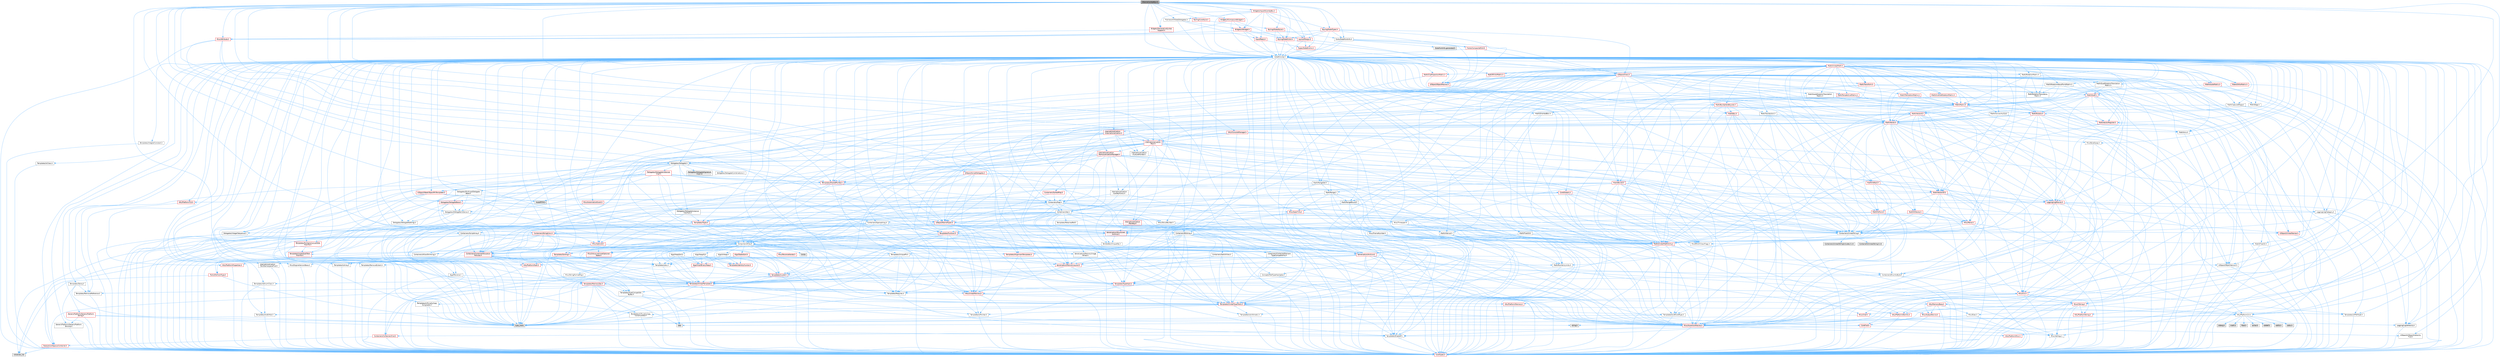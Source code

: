 digraph "SNameComboBox.h"
{
 // INTERACTIVE_SVG=YES
 // LATEX_PDF_SIZE
  bgcolor="transparent";
  edge [fontname=Helvetica,fontsize=10,labelfontname=Helvetica,labelfontsize=10];
  node [fontname=Helvetica,fontsize=10,shape=box,height=0.2,width=0.4];
  Node1 [id="Node000001",label="SNameComboBox.h",height=0.2,width=0.4,color="gray40", fillcolor="grey60", style="filled", fontcolor="black",tooltip=" "];
  Node1 -> Node2 [id="edge1_Node000001_Node000002",color="steelblue1",style="solid",tooltip=" "];
  Node2 [id="Node000002",label="Containers/Array.h",height=0.2,width=0.4,color="grey40", fillcolor="white", style="filled",URL="$df/dd0/Array_8h.html",tooltip=" "];
  Node2 -> Node3 [id="edge2_Node000002_Node000003",color="steelblue1",style="solid",tooltip=" "];
  Node3 [id="Node000003",label="CoreTypes.h",height=0.2,width=0.4,color="red", fillcolor="#FFF0F0", style="filled",URL="$dc/dec/CoreTypes_8h.html",tooltip=" "];
  Node2 -> Node17 [id="edge3_Node000002_Node000017",color="steelblue1",style="solid",tooltip=" "];
  Node17 [id="Node000017",label="Misc/AssertionMacros.h",height=0.2,width=0.4,color="red", fillcolor="#FFF0F0", style="filled",URL="$d0/dfa/AssertionMacros_8h.html",tooltip=" "];
  Node17 -> Node3 [id="edge4_Node000017_Node000003",color="steelblue1",style="solid",tooltip=" "];
  Node17 -> Node18 [id="edge5_Node000017_Node000018",color="steelblue1",style="solid",tooltip=" "];
  Node18 [id="Node000018",label="HAL/PlatformMisc.h",height=0.2,width=0.4,color="red", fillcolor="#FFF0F0", style="filled",URL="$d0/df5/PlatformMisc_8h.html",tooltip=" "];
  Node18 -> Node3 [id="edge6_Node000018_Node000003",color="steelblue1",style="solid",tooltip=" "];
  Node17 -> Node54 [id="edge7_Node000017_Node000054",color="steelblue1",style="solid",tooltip=" "];
  Node54 [id="Node000054",label="Templates/EnableIf.h",height=0.2,width=0.4,color="grey40", fillcolor="white", style="filled",URL="$d7/d60/EnableIf_8h.html",tooltip=" "];
  Node54 -> Node3 [id="edge8_Node000054_Node000003",color="steelblue1",style="solid",tooltip=" "];
  Node17 -> Node60 [id="edge9_Node000017_Node000060",color="steelblue1",style="solid",tooltip=" "];
  Node60 [id="Node000060",label="Misc/VarArgs.h",height=0.2,width=0.4,color="grey40", fillcolor="white", style="filled",URL="$d5/d6f/VarArgs_8h.html",tooltip=" "];
  Node60 -> Node3 [id="edge10_Node000060_Node000003",color="steelblue1",style="solid",tooltip=" "];
  Node2 -> Node68 [id="edge11_Node000002_Node000068",color="steelblue1",style="solid",tooltip=" "];
  Node68 [id="Node000068",label="Misc/IntrusiveUnsetOptional\lState.h",height=0.2,width=0.4,color="red", fillcolor="#FFF0F0", style="filled",URL="$d2/d0a/IntrusiveUnsetOptionalState_8h.html",tooltip=" "];
  Node2 -> Node70 [id="edge12_Node000002_Node000070",color="steelblue1",style="solid",tooltip=" "];
  Node70 [id="Node000070",label="Misc/ReverseIterate.h",height=0.2,width=0.4,color="red", fillcolor="#FFF0F0", style="filled",URL="$db/de3/ReverseIterate_8h.html",tooltip=" "];
  Node2 -> Node72 [id="edge13_Node000002_Node000072",color="steelblue1",style="solid",tooltip=" "];
  Node72 [id="Node000072",label="HAL/UnrealMemory.h",height=0.2,width=0.4,color="red", fillcolor="#FFF0F0", style="filled",URL="$d9/d96/UnrealMemory_8h.html",tooltip=" "];
  Node72 -> Node3 [id="edge14_Node000072_Node000003",color="steelblue1",style="solid",tooltip=" "];
  Node72 -> Node76 [id="edge15_Node000072_Node000076",color="steelblue1",style="solid",tooltip=" "];
  Node76 [id="Node000076",label="HAL/MemoryBase.h",height=0.2,width=0.4,color="red", fillcolor="#FFF0F0", style="filled",URL="$d6/d9f/MemoryBase_8h.html",tooltip=" "];
  Node76 -> Node3 [id="edge16_Node000076_Node000003",color="steelblue1",style="solid",tooltip=" "];
  Node76 -> Node47 [id="edge17_Node000076_Node000047",color="steelblue1",style="solid",tooltip=" "];
  Node47 [id="Node000047",label="HAL/PlatformAtomics.h",height=0.2,width=0.4,color="red", fillcolor="#FFF0F0", style="filled",URL="$d3/d36/PlatformAtomics_8h.html",tooltip=" "];
  Node47 -> Node3 [id="edge18_Node000047_Node000003",color="steelblue1",style="solid",tooltip=" "];
  Node76 -> Node30 [id="edge19_Node000076_Node000030",color="steelblue1",style="solid",tooltip=" "];
  Node30 [id="Node000030",label="HAL/PlatformCrt.h",height=0.2,width=0.4,color="grey40", fillcolor="white", style="filled",URL="$d8/d75/PlatformCrt_8h.html",tooltip=" "];
  Node30 -> Node31 [id="edge20_Node000030_Node000031",color="steelblue1",style="solid",tooltip=" "];
  Node31 [id="Node000031",label="new",height=0.2,width=0.4,color="grey60", fillcolor="#E0E0E0", style="filled",tooltip=" "];
  Node30 -> Node32 [id="edge21_Node000030_Node000032",color="steelblue1",style="solid",tooltip=" "];
  Node32 [id="Node000032",label="wchar.h",height=0.2,width=0.4,color="grey60", fillcolor="#E0E0E0", style="filled",tooltip=" "];
  Node30 -> Node33 [id="edge22_Node000030_Node000033",color="steelblue1",style="solid",tooltip=" "];
  Node33 [id="Node000033",label="stddef.h",height=0.2,width=0.4,color="grey60", fillcolor="#E0E0E0", style="filled",tooltip=" "];
  Node30 -> Node34 [id="edge23_Node000030_Node000034",color="steelblue1",style="solid",tooltip=" "];
  Node34 [id="Node000034",label="stdlib.h",height=0.2,width=0.4,color="grey60", fillcolor="#E0E0E0", style="filled",tooltip=" "];
  Node30 -> Node35 [id="edge24_Node000030_Node000035",color="steelblue1",style="solid",tooltip=" "];
  Node35 [id="Node000035",label="stdio.h",height=0.2,width=0.4,color="grey60", fillcolor="#E0E0E0", style="filled",tooltip=" "];
  Node30 -> Node36 [id="edge25_Node000030_Node000036",color="steelblue1",style="solid",tooltip=" "];
  Node36 [id="Node000036",label="stdarg.h",height=0.2,width=0.4,color="grey60", fillcolor="#E0E0E0", style="filled",tooltip=" "];
  Node30 -> Node37 [id="edge26_Node000030_Node000037",color="steelblue1",style="solid",tooltip=" "];
  Node37 [id="Node000037",label="math.h",height=0.2,width=0.4,color="grey60", fillcolor="#E0E0E0", style="filled",tooltip=" "];
  Node30 -> Node38 [id="edge27_Node000030_Node000038",color="steelblue1",style="solid",tooltip=" "];
  Node38 [id="Node000038",label="float.h",height=0.2,width=0.4,color="grey60", fillcolor="#E0E0E0", style="filled",tooltip=" "];
  Node30 -> Node39 [id="edge28_Node000030_Node000039",color="steelblue1",style="solid",tooltip=" "];
  Node39 [id="Node000039",label="string.h",height=0.2,width=0.4,color="grey60", fillcolor="#E0E0E0", style="filled",tooltip=" "];
  Node76 -> Node77 [id="edge29_Node000076_Node000077",color="steelblue1",style="solid",tooltip=" "];
  Node77 [id="Node000077",label="Misc/Exec.h",height=0.2,width=0.4,color="grey40", fillcolor="white", style="filled",URL="$de/ddb/Exec_8h.html",tooltip=" "];
  Node77 -> Node3 [id="edge30_Node000077_Node000003",color="steelblue1",style="solid",tooltip=" "];
  Node77 -> Node17 [id="edge31_Node000077_Node000017",color="steelblue1",style="solid",tooltip=" "];
  Node76 -> Node78 [id="edge32_Node000076_Node000078",color="steelblue1",style="solid",tooltip=" "];
  Node78 [id="Node000078",label="Misc/OutputDevice.h",height=0.2,width=0.4,color="red", fillcolor="#FFF0F0", style="filled",URL="$d7/d32/OutputDevice_8h.html",tooltip=" "];
  Node78 -> Node25 [id="edge33_Node000078_Node000025",color="steelblue1",style="solid",tooltip=" "];
  Node25 [id="Node000025",label="CoreFwd.h",height=0.2,width=0.4,color="red", fillcolor="#FFF0F0", style="filled",URL="$d1/d1e/CoreFwd_8h.html",tooltip=" "];
  Node25 -> Node3 [id="edge34_Node000025_Node000003",color="steelblue1",style="solid",tooltip=" "];
  Node25 -> Node26 [id="edge35_Node000025_Node000026",color="steelblue1",style="solid",tooltip=" "];
  Node26 [id="Node000026",label="Containers/ContainersFwd.h",height=0.2,width=0.4,color="red", fillcolor="#FFF0F0", style="filled",URL="$d4/d0a/ContainersFwd_8h.html",tooltip=" "];
  Node26 -> Node3 [id="edge36_Node000026_Node000003",color="steelblue1",style="solid",tooltip=" "];
  Node26 -> Node23 [id="edge37_Node000026_Node000023",color="steelblue1",style="solid",tooltip=" "];
  Node23 [id="Node000023",label="Traits/IsContiguousContainer.h",height=0.2,width=0.4,color="red", fillcolor="#FFF0F0", style="filled",URL="$d5/d3c/IsContiguousContainer_8h.html",tooltip=" "];
  Node23 -> Node3 [id="edge38_Node000023_Node000003",color="steelblue1",style="solid",tooltip=" "];
  Node23 -> Node22 [id="edge39_Node000023_Node000022",color="steelblue1",style="solid",tooltip=" "];
  Node22 [id="Node000022",label="initializer_list",height=0.2,width=0.4,color="grey60", fillcolor="#E0E0E0", style="filled",tooltip=" "];
  Node25 -> Node28 [id="edge40_Node000025_Node000028",color="steelblue1",style="solid",tooltip=" "];
  Node28 [id="Node000028",label="UObject/UObjectHierarchy\lFwd.h",height=0.2,width=0.4,color="grey40", fillcolor="white", style="filled",URL="$d3/d13/UObjectHierarchyFwd_8h.html",tooltip=" "];
  Node78 -> Node3 [id="edge41_Node000078_Node000003",color="steelblue1",style="solid",tooltip=" "];
  Node78 -> Node79 [id="edge42_Node000078_Node000079",color="steelblue1",style="solid",tooltip=" "];
  Node79 [id="Node000079",label="Logging/LogVerbosity.h",height=0.2,width=0.4,color="grey40", fillcolor="white", style="filled",URL="$d2/d8f/LogVerbosity_8h.html",tooltip=" "];
  Node79 -> Node3 [id="edge43_Node000079_Node000003",color="steelblue1",style="solid",tooltip=" "];
  Node78 -> Node60 [id="edge44_Node000078_Node000060",color="steelblue1",style="solid",tooltip=" "];
  Node72 -> Node89 [id="edge45_Node000072_Node000089",color="steelblue1",style="solid",tooltip=" "];
  Node89 [id="Node000089",label="HAL/PlatformMemory.h",height=0.2,width=0.4,color="red", fillcolor="#FFF0F0", style="filled",URL="$de/d68/PlatformMemory_8h.html",tooltip=" "];
  Node89 -> Node3 [id="edge46_Node000089_Node000003",color="steelblue1",style="solid",tooltip=" "];
  Node72 -> Node92 [id="edge47_Node000072_Node000092",color="steelblue1",style="solid",tooltip=" "];
  Node92 [id="Node000092",label="Templates/IsPointer.h",height=0.2,width=0.4,color="grey40", fillcolor="white", style="filled",URL="$d7/d05/IsPointer_8h.html",tooltip=" "];
  Node92 -> Node3 [id="edge48_Node000092_Node000003",color="steelblue1",style="solid",tooltip=" "];
  Node2 -> Node93 [id="edge49_Node000002_Node000093",color="steelblue1",style="solid",tooltip=" "];
  Node93 [id="Node000093",label="Templates/UnrealTypeTraits.h",height=0.2,width=0.4,color="red", fillcolor="#FFF0F0", style="filled",URL="$d2/d2d/UnrealTypeTraits_8h.html",tooltip=" "];
  Node93 -> Node3 [id="edge50_Node000093_Node000003",color="steelblue1",style="solid",tooltip=" "];
  Node93 -> Node92 [id="edge51_Node000093_Node000092",color="steelblue1",style="solid",tooltip=" "];
  Node93 -> Node17 [id="edge52_Node000093_Node000017",color="steelblue1",style="solid",tooltip=" "];
  Node93 -> Node85 [id="edge53_Node000093_Node000085",color="steelblue1",style="solid",tooltip=" "];
  Node85 [id="Node000085",label="Templates/AndOrNot.h",height=0.2,width=0.4,color="grey40", fillcolor="white", style="filled",URL="$db/d0a/AndOrNot_8h.html",tooltip=" "];
  Node85 -> Node3 [id="edge54_Node000085_Node000003",color="steelblue1",style="solid",tooltip=" "];
  Node93 -> Node54 [id="edge55_Node000093_Node000054",color="steelblue1",style="solid",tooltip=" "];
  Node93 -> Node94 [id="edge56_Node000093_Node000094",color="steelblue1",style="solid",tooltip=" "];
  Node94 [id="Node000094",label="Templates/IsArithmetic.h",height=0.2,width=0.4,color="grey40", fillcolor="white", style="filled",URL="$d2/d5d/IsArithmetic_8h.html",tooltip=" "];
  Node94 -> Node3 [id="edge57_Node000094_Node000003",color="steelblue1",style="solid",tooltip=" "];
  Node93 -> Node96 [id="edge58_Node000093_Node000096",color="steelblue1",style="solid",tooltip=" "];
  Node96 [id="Node000096",label="Templates/IsPODType.h",height=0.2,width=0.4,color="grey40", fillcolor="white", style="filled",URL="$d7/db1/IsPODType_8h.html",tooltip=" "];
  Node96 -> Node3 [id="edge59_Node000096_Node000003",color="steelblue1",style="solid",tooltip=" "];
  Node93 -> Node97 [id="edge60_Node000093_Node000097",color="steelblue1",style="solid",tooltip=" "];
  Node97 [id="Node000097",label="Templates/IsUECoreType.h",height=0.2,width=0.4,color="grey40", fillcolor="white", style="filled",URL="$d1/db8/IsUECoreType_8h.html",tooltip=" "];
  Node97 -> Node3 [id="edge61_Node000097_Node000003",color="steelblue1",style="solid",tooltip=" "];
  Node97 -> Node7 [id="edge62_Node000097_Node000007",color="steelblue1",style="solid",tooltip=" "];
  Node7 [id="Node000007",label="type_traits",height=0.2,width=0.4,color="grey60", fillcolor="#E0E0E0", style="filled",tooltip=" "];
  Node93 -> Node86 [id="edge63_Node000093_Node000086",color="steelblue1",style="solid",tooltip=" "];
  Node86 [id="Node000086",label="Templates/IsTriviallyCopy\lConstructible.h",height=0.2,width=0.4,color="grey40", fillcolor="white", style="filled",URL="$d3/d78/IsTriviallyCopyConstructible_8h.html",tooltip=" "];
  Node86 -> Node3 [id="edge64_Node000086_Node000003",color="steelblue1",style="solid",tooltip=" "];
  Node86 -> Node7 [id="edge65_Node000086_Node000007",color="steelblue1",style="solid",tooltip=" "];
  Node2 -> Node98 [id="edge66_Node000002_Node000098",color="steelblue1",style="solid",tooltip=" "];
  Node98 [id="Node000098",label="Templates/UnrealTemplate.h",height=0.2,width=0.4,color="red", fillcolor="#FFF0F0", style="filled",URL="$d4/d24/UnrealTemplate_8h.html",tooltip=" "];
  Node98 -> Node3 [id="edge67_Node000098_Node000003",color="steelblue1",style="solid",tooltip=" "];
  Node98 -> Node92 [id="edge68_Node000098_Node000092",color="steelblue1",style="solid",tooltip=" "];
  Node98 -> Node72 [id="edge69_Node000098_Node000072",color="steelblue1",style="solid",tooltip=" "];
  Node98 -> Node93 [id="edge70_Node000098_Node000093",color="steelblue1",style="solid",tooltip=" "];
  Node98 -> Node101 [id="edge71_Node000098_Node000101",color="steelblue1",style="solid",tooltip=" "];
  Node101 [id="Node000101",label="Templates/RemoveReference.h",height=0.2,width=0.4,color="grey40", fillcolor="white", style="filled",URL="$da/dbe/RemoveReference_8h.html",tooltip=" "];
  Node101 -> Node3 [id="edge72_Node000101_Node000003",color="steelblue1",style="solid",tooltip=" "];
  Node98 -> Node62 [id="edge73_Node000098_Node000062",color="steelblue1",style="solid",tooltip=" "];
  Node62 [id="Node000062",label="Templates/Requires.h",height=0.2,width=0.4,color="grey40", fillcolor="white", style="filled",URL="$dc/d96/Requires_8h.html",tooltip=" "];
  Node62 -> Node54 [id="edge74_Node000062_Node000054",color="steelblue1",style="solid",tooltip=" "];
  Node62 -> Node7 [id="edge75_Node000062_Node000007",color="steelblue1",style="solid",tooltip=" "];
  Node98 -> Node102 [id="edge76_Node000098_Node000102",color="steelblue1",style="solid",tooltip=" "];
  Node102 [id="Node000102",label="Templates/TypeCompatible\lBytes.h",height=0.2,width=0.4,color="grey40", fillcolor="white", style="filled",URL="$df/d0a/TypeCompatibleBytes_8h.html",tooltip=" "];
  Node102 -> Node3 [id="edge77_Node000102_Node000003",color="steelblue1",style="solid",tooltip=" "];
  Node102 -> Node39 [id="edge78_Node000102_Node000039",color="steelblue1",style="solid",tooltip=" "];
  Node102 -> Node31 [id="edge79_Node000102_Node000031",color="steelblue1",style="solid",tooltip=" "];
  Node102 -> Node7 [id="edge80_Node000102_Node000007",color="steelblue1",style="solid",tooltip=" "];
  Node98 -> Node23 [id="edge81_Node000098_Node000023",color="steelblue1",style="solid",tooltip=" "];
  Node98 -> Node7 [id="edge82_Node000098_Node000007",color="steelblue1",style="solid",tooltip=" "];
  Node2 -> Node104 [id="edge83_Node000002_Node000104",color="steelblue1",style="solid",tooltip=" "];
  Node104 [id="Node000104",label="Containers/AllowShrinking.h",height=0.2,width=0.4,color="grey40", fillcolor="white", style="filled",URL="$d7/d1a/AllowShrinking_8h.html",tooltip=" "];
  Node104 -> Node3 [id="edge84_Node000104_Node000003",color="steelblue1",style="solid",tooltip=" "];
  Node2 -> Node105 [id="edge85_Node000002_Node000105",color="steelblue1",style="solid",tooltip=" "];
  Node105 [id="Node000105",label="Containers/ContainerAllocation\lPolicies.h",height=0.2,width=0.4,color="red", fillcolor="#FFF0F0", style="filled",URL="$d7/dff/ContainerAllocationPolicies_8h.html",tooltip=" "];
  Node105 -> Node3 [id="edge86_Node000105_Node000003",color="steelblue1",style="solid",tooltip=" "];
  Node105 -> Node105 [id="edge87_Node000105_Node000105",color="steelblue1",style="solid",tooltip=" "];
  Node105 -> Node107 [id="edge88_Node000105_Node000107",color="steelblue1",style="solid",tooltip=" "];
  Node107 [id="Node000107",label="HAL/PlatformMath.h",height=0.2,width=0.4,color="red", fillcolor="#FFF0F0", style="filled",URL="$dc/d53/PlatformMath_8h.html",tooltip=" "];
  Node107 -> Node3 [id="edge89_Node000107_Node000003",color="steelblue1",style="solid",tooltip=" "];
  Node105 -> Node72 [id="edge90_Node000105_Node000072",color="steelblue1",style="solid",tooltip=" "];
  Node105 -> Node40 [id="edge91_Node000105_Node000040",color="steelblue1",style="solid",tooltip=" "];
  Node40 [id="Node000040",label="Math/NumericLimits.h",height=0.2,width=0.4,color="grey40", fillcolor="white", style="filled",URL="$df/d1b/NumericLimits_8h.html",tooltip=" "];
  Node40 -> Node3 [id="edge92_Node000040_Node000003",color="steelblue1",style="solid",tooltip=" "];
  Node105 -> Node17 [id="edge93_Node000105_Node000017",color="steelblue1",style="solid",tooltip=" "];
  Node105 -> Node116 [id="edge94_Node000105_Node000116",color="steelblue1",style="solid",tooltip=" "];
  Node116 [id="Node000116",label="Templates/MemoryOps.h",height=0.2,width=0.4,color="red", fillcolor="#FFF0F0", style="filled",URL="$db/dea/MemoryOps_8h.html",tooltip=" "];
  Node116 -> Node3 [id="edge95_Node000116_Node000003",color="steelblue1",style="solid",tooltip=" "];
  Node116 -> Node72 [id="edge96_Node000116_Node000072",color="steelblue1",style="solid",tooltip=" "];
  Node116 -> Node87 [id="edge97_Node000116_Node000087",color="steelblue1",style="solid",tooltip=" "];
  Node87 [id="Node000087",label="Templates/IsTriviallyCopy\lAssignable.h",height=0.2,width=0.4,color="grey40", fillcolor="white", style="filled",URL="$d2/df2/IsTriviallyCopyAssignable_8h.html",tooltip=" "];
  Node87 -> Node3 [id="edge98_Node000087_Node000003",color="steelblue1",style="solid",tooltip=" "];
  Node87 -> Node7 [id="edge99_Node000087_Node000007",color="steelblue1",style="solid",tooltip=" "];
  Node116 -> Node86 [id="edge100_Node000116_Node000086",color="steelblue1",style="solid",tooltip=" "];
  Node116 -> Node62 [id="edge101_Node000116_Node000062",color="steelblue1",style="solid",tooltip=" "];
  Node116 -> Node93 [id="edge102_Node000116_Node000093",color="steelblue1",style="solid",tooltip=" "];
  Node116 -> Node31 [id="edge103_Node000116_Node000031",color="steelblue1",style="solid",tooltip=" "];
  Node116 -> Node7 [id="edge104_Node000116_Node000007",color="steelblue1",style="solid",tooltip=" "];
  Node105 -> Node102 [id="edge105_Node000105_Node000102",color="steelblue1",style="solid",tooltip=" "];
  Node105 -> Node7 [id="edge106_Node000105_Node000007",color="steelblue1",style="solid",tooltip=" "];
  Node2 -> Node117 [id="edge107_Node000002_Node000117",color="steelblue1",style="solid",tooltip=" "];
  Node117 [id="Node000117",label="Containers/ContainerElement\lTypeCompatibility.h",height=0.2,width=0.4,color="grey40", fillcolor="white", style="filled",URL="$df/ddf/ContainerElementTypeCompatibility_8h.html",tooltip=" "];
  Node117 -> Node3 [id="edge108_Node000117_Node000003",color="steelblue1",style="solid",tooltip=" "];
  Node117 -> Node93 [id="edge109_Node000117_Node000093",color="steelblue1",style="solid",tooltip=" "];
  Node2 -> Node118 [id="edge110_Node000002_Node000118",color="steelblue1",style="solid",tooltip=" "];
  Node118 [id="Node000118",label="Serialization/Archive.h",height=0.2,width=0.4,color="red", fillcolor="#FFF0F0", style="filled",URL="$d7/d3b/Archive_8h.html",tooltip=" "];
  Node118 -> Node25 [id="edge111_Node000118_Node000025",color="steelblue1",style="solid",tooltip=" "];
  Node118 -> Node3 [id="edge112_Node000118_Node000003",color="steelblue1",style="solid",tooltip=" "];
  Node118 -> Node119 [id="edge113_Node000118_Node000119",color="steelblue1",style="solid",tooltip=" "];
  Node119 [id="Node000119",label="HAL/PlatformProperties.h",height=0.2,width=0.4,color="red", fillcolor="#FFF0F0", style="filled",URL="$d9/db0/PlatformProperties_8h.html",tooltip=" "];
  Node119 -> Node3 [id="edge114_Node000119_Node000003",color="steelblue1",style="solid",tooltip=" "];
  Node118 -> Node122 [id="edge115_Node000118_Node000122",color="steelblue1",style="solid",tooltip=" "];
  Node122 [id="Node000122",label="Internationalization\l/TextNamespaceFwd.h",height=0.2,width=0.4,color="grey40", fillcolor="white", style="filled",URL="$d8/d97/TextNamespaceFwd_8h.html",tooltip=" "];
  Node122 -> Node3 [id="edge116_Node000122_Node000003",color="steelblue1",style="solid",tooltip=" "];
  Node118 -> Node17 [id="edge117_Node000118_Node000017",color="steelblue1",style="solid",tooltip=" "];
  Node118 -> Node123 [id="edge118_Node000118_Node000123",color="steelblue1",style="solid",tooltip=" "];
  Node123 [id="Node000123",label="Misc/EngineVersionBase.h",height=0.2,width=0.4,color="grey40", fillcolor="white", style="filled",URL="$d5/d2b/EngineVersionBase_8h.html",tooltip=" "];
  Node123 -> Node3 [id="edge119_Node000123_Node000003",color="steelblue1",style="solid",tooltip=" "];
  Node118 -> Node60 [id="edge120_Node000118_Node000060",color="steelblue1",style="solid",tooltip=" "];
  Node118 -> Node54 [id="edge121_Node000118_Node000054",color="steelblue1",style="solid",tooltip=" "];
  Node118 -> Node126 [id="edge122_Node000118_Node000126",color="steelblue1",style="solid",tooltip=" "];
  Node126 [id="Node000126",label="Templates/IsEnumClass.h",height=0.2,width=0.4,color="grey40", fillcolor="white", style="filled",URL="$d7/d15/IsEnumClass_8h.html",tooltip=" "];
  Node126 -> Node3 [id="edge123_Node000126_Node000003",color="steelblue1",style="solid",tooltip=" "];
  Node126 -> Node85 [id="edge124_Node000126_Node000085",color="steelblue1",style="solid",tooltip=" "];
  Node118 -> Node98 [id="edge125_Node000118_Node000098",color="steelblue1",style="solid",tooltip=" "];
  Node118 -> Node127 [id="edge126_Node000118_Node000127",color="steelblue1",style="solid",tooltip=" "];
  Node127 [id="Node000127",label="UObject/ObjectVersion.h",height=0.2,width=0.4,color="grey40", fillcolor="white", style="filled",URL="$da/d63/ObjectVersion_8h.html",tooltip=" "];
  Node127 -> Node3 [id="edge127_Node000127_Node000003",color="steelblue1",style="solid",tooltip=" "];
  Node2 -> Node128 [id="edge128_Node000002_Node000128",color="steelblue1",style="solid",tooltip=" "];
  Node128 [id="Node000128",label="Serialization/MemoryImage\lWriter.h",height=0.2,width=0.4,color="grey40", fillcolor="white", style="filled",URL="$d0/d08/MemoryImageWriter_8h.html",tooltip=" "];
  Node128 -> Node3 [id="edge129_Node000128_Node000003",color="steelblue1",style="solid",tooltip=" "];
  Node128 -> Node129 [id="edge130_Node000128_Node000129",color="steelblue1",style="solid",tooltip=" "];
  Node129 [id="Node000129",label="Serialization/MemoryLayout.h",height=0.2,width=0.4,color="red", fillcolor="#FFF0F0", style="filled",URL="$d7/d66/MemoryLayout_8h.html",tooltip=" "];
  Node129 -> Node132 [id="edge131_Node000129_Node000132",color="steelblue1",style="solid",tooltip=" "];
  Node132 [id="Node000132",label="Containers/EnumAsByte.h",height=0.2,width=0.4,color="grey40", fillcolor="white", style="filled",URL="$d6/d9a/EnumAsByte_8h.html",tooltip=" "];
  Node132 -> Node3 [id="edge132_Node000132_Node000003",color="steelblue1",style="solid",tooltip=" "];
  Node132 -> Node96 [id="edge133_Node000132_Node000096",color="steelblue1",style="solid",tooltip=" "];
  Node132 -> Node133 [id="edge134_Node000132_Node000133",color="steelblue1",style="solid",tooltip=" "];
  Node133 [id="Node000133",label="Templates/TypeHash.h",height=0.2,width=0.4,color="red", fillcolor="#FFF0F0", style="filled",URL="$d1/d62/TypeHash_8h.html",tooltip=" "];
  Node133 -> Node3 [id="edge135_Node000133_Node000003",color="steelblue1",style="solid",tooltip=" "];
  Node133 -> Node62 [id="edge136_Node000133_Node000062",color="steelblue1",style="solid",tooltip=" "];
  Node133 -> Node134 [id="edge137_Node000133_Node000134",color="steelblue1",style="solid",tooltip=" "];
  Node134 [id="Node000134",label="Misc/Crc.h",height=0.2,width=0.4,color="red", fillcolor="#FFF0F0", style="filled",URL="$d4/dd2/Crc_8h.html",tooltip=" "];
  Node134 -> Node3 [id="edge138_Node000134_Node000003",color="steelblue1",style="solid",tooltip=" "];
  Node134 -> Node74 [id="edge139_Node000134_Node000074",color="steelblue1",style="solid",tooltip=" "];
  Node74 [id="Node000074",label="HAL/PlatformString.h",height=0.2,width=0.4,color="red", fillcolor="#FFF0F0", style="filled",URL="$db/db5/PlatformString_8h.html",tooltip=" "];
  Node74 -> Node3 [id="edge140_Node000074_Node000003",color="steelblue1",style="solid",tooltip=" "];
  Node134 -> Node17 [id="edge141_Node000134_Node000017",color="steelblue1",style="solid",tooltip=" "];
  Node134 -> Node135 [id="edge142_Node000134_Node000135",color="steelblue1",style="solid",tooltip=" "];
  Node135 [id="Node000135",label="Misc/CString.h",height=0.2,width=0.4,color="red", fillcolor="#FFF0F0", style="filled",URL="$d2/d49/CString_8h.html",tooltip=" "];
  Node135 -> Node3 [id="edge143_Node000135_Node000003",color="steelblue1",style="solid",tooltip=" "];
  Node135 -> Node30 [id="edge144_Node000135_Node000030",color="steelblue1",style="solid",tooltip=" "];
  Node135 -> Node74 [id="edge145_Node000135_Node000074",color="steelblue1",style="solid",tooltip=" "];
  Node135 -> Node17 [id="edge146_Node000135_Node000017",color="steelblue1",style="solid",tooltip=" "];
  Node135 -> Node136 [id="edge147_Node000135_Node000136",color="steelblue1",style="solid",tooltip=" "];
  Node136 [id="Node000136",label="Misc/Char.h",height=0.2,width=0.4,color="red", fillcolor="#FFF0F0", style="filled",URL="$d0/d58/Char_8h.html",tooltip=" "];
  Node136 -> Node3 [id="edge148_Node000136_Node000003",color="steelblue1",style="solid",tooltip=" "];
  Node136 -> Node7 [id="edge149_Node000136_Node000007",color="steelblue1",style="solid",tooltip=" "];
  Node135 -> Node60 [id="edge150_Node000135_Node000060",color="steelblue1",style="solid",tooltip=" "];
  Node134 -> Node136 [id="edge151_Node000134_Node000136",color="steelblue1",style="solid",tooltip=" "];
  Node134 -> Node93 [id="edge152_Node000134_Node000093",color="steelblue1",style="solid",tooltip=" "];
  Node133 -> Node7 [id="edge153_Node000133_Node000007",color="steelblue1",style="solid",tooltip=" "];
  Node129 -> Node72 [id="edge154_Node000129_Node000072",color="steelblue1",style="solid",tooltip=" "];
  Node129 -> Node54 [id="edge155_Node000129_Node000054",color="steelblue1",style="solid",tooltip=" "];
  Node129 -> Node98 [id="edge156_Node000129_Node000098",color="steelblue1",style="solid",tooltip=" "];
  Node2 -> Node142 [id="edge157_Node000002_Node000142",color="steelblue1",style="solid",tooltip=" "];
  Node142 [id="Node000142",label="Algo/Heapify.h",height=0.2,width=0.4,color="grey40", fillcolor="white", style="filled",URL="$d0/d2a/Heapify_8h.html",tooltip=" "];
  Node142 -> Node143 [id="edge158_Node000142_Node000143",color="steelblue1",style="solid",tooltip=" "];
  Node143 [id="Node000143",label="Algo/Impl/BinaryHeap.h",height=0.2,width=0.4,color="red", fillcolor="#FFF0F0", style="filled",URL="$d7/da3/Algo_2Impl_2BinaryHeap_8h.html",tooltip=" "];
  Node143 -> Node144 [id="edge159_Node000143_Node000144",color="steelblue1",style="solid",tooltip=" "];
  Node144 [id="Node000144",label="Templates/Invoke.h",height=0.2,width=0.4,color="red", fillcolor="#FFF0F0", style="filled",URL="$d7/deb/Invoke_8h.html",tooltip=" "];
  Node144 -> Node3 [id="edge160_Node000144_Node000003",color="steelblue1",style="solid",tooltip=" "];
  Node144 -> Node98 [id="edge161_Node000144_Node000098",color="steelblue1",style="solid",tooltip=" "];
  Node144 -> Node7 [id="edge162_Node000144_Node000007",color="steelblue1",style="solid",tooltip=" "];
  Node143 -> Node7 [id="edge163_Node000143_Node000007",color="steelblue1",style="solid",tooltip=" "];
  Node142 -> Node148 [id="edge164_Node000142_Node000148",color="steelblue1",style="solid",tooltip=" "];
  Node148 [id="Node000148",label="Templates/IdentityFunctor.h",height=0.2,width=0.4,color="red", fillcolor="#FFF0F0", style="filled",URL="$d7/d2e/IdentityFunctor_8h.html",tooltip=" "];
  Node142 -> Node144 [id="edge165_Node000142_Node000144",color="steelblue1",style="solid",tooltip=" "];
  Node142 -> Node149 [id="edge166_Node000142_Node000149",color="steelblue1",style="solid",tooltip=" "];
  Node149 [id="Node000149",label="Templates/Less.h",height=0.2,width=0.4,color="grey40", fillcolor="white", style="filled",URL="$de/dc8/Less_8h.html",tooltip=" "];
  Node149 -> Node3 [id="edge167_Node000149_Node000003",color="steelblue1",style="solid",tooltip=" "];
  Node149 -> Node98 [id="edge168_Node000149_Node000098",color="steelblue1",style="solid",tooltip=" "];
  Node142 -> Node98 [id="edge169_Node000142_Node000098",color="steelblue1",style="solid",tooltip=" "];
  Node2 -> Node150 [id="edge170_Node000002_Node000150",color="steelblue1",style="solid",tooltip=" "];
  Node150 [id="Node000150",label="Algo/HeapSort.h",height=0.2,width=0.4,color="grey40", fillcolor="white", style="filled",URL="$d3/d92/HeapSort_8h.html",tooltip=" "];
  Node150 -> Node143 [id="edge171_Node000150_Node000143",color="steelblue1",style="solid",tooltip=" "];
  Node150 -> Node148 [id="edge172_Node000150_Node000148",color="steelblue1",style="solid",tooltip=" "];
  Node150 -> Node149 [id="edge173_Node000150_Node000149",color="steelblue1",style="solid",tooltip=" "];
  Node150 -> Node98 [id="edge174_Node000150_Node000098",color="steelblue1",style="solid",tooltip=" "];
  Node2 -> Node151 [id="edge175_Node000002_Node000151",color="steelblue1",style="solid",tooltip=" "];
  Node151 [id="Node000151",label="Algo/IsHeap.h",height=0.2,width=0.4,color="grey40", fillcolor="white", style="filled",URL="$de/d32/IsHeap_8h.html",tooltip=" "];
  Node151 -> Node143 [id="edge176_Node000151_Node000143",color="steelblue1",style="solid",tooltip=" "];
  Node151 -> Node148 [id="edge177_Node000151_Node000148",color="steelblue1",style="solid",tooltip=" "];
  Node151 -> Node144 [id="edge178_Node000151_Node000144",color="steelblue1",style="solid",tooltip=" "];
  Node151 -> Node149 [id="edge179_Node000151_Node000149",color="steelblue1",style="solid",tooltip=" "];
  Node151 -> Node98 [id="edge180_Node000151_Node000098",color="steelblue1",style="solid",tooltip=" "];
  Node2 -> Node143 [id="edge181_Node000002_Node000143",color="steelblue1",style="solid",tooltip=" "];
  Node2 -> Node152 [id="edge182_Node000002_Node000152",color="steelblue1",style="solid",tooltip=" "];
  Node152 [id="Node000152",label="Algo/StableSort.h",height=0.2,width=0.4,color="red", fillcolor="#FFF0F0", style="filled",URL="$d7/d3c/StableSort_8h.html",tooltip=" "];
  Node152 -> Node148 [id="edge183_Node000152_Node000148",color="steelblue1",style="solid",tooltip=" "];
  Node152 -> Node144 [id="edge184_Node000152_Node000144",color="steelblue1",style="solid",tooltip=" "];
  Node152 -> Node149 [id="edge185_Node000152_Node000149",color="steelblue1",style="solid",tooltip=" "];
  Node152 -> Node98 [id="edge186_Node000152_Node000098",color="steelblue1",style="solid",tooltip=" "];
  Node2 -> Node155 [id="edge187_Node000002_Node000155",color="steelblue1",style="solid",tooltip=" "];
  Node155 [id="Node000155",label="Concepts/GetTypeHashable.h",height=0.2,width=0.4,color="grey40", fillcolor="white", style="filled",URL="$d3/da2/GetTypeHashable_8h.html",tooltip=" "];
  Node155 -> Node3 [id="edge188_Node000155_Node000003",color="steelblue1",style="solid",tooltip=" "];
  Node155 -> Node133 [id="edge189_Node000155_Node000133",color="steelblue1",style="solid",tooltip=" "];
  Node2 -> Node148 [id="edge190_Node000002_Node000148",color="steelblue1",style="solid",tooltip=" "];
  Node2 -> Node144 [id="edge191_Node000002_Node000144",color="steelblue1",style="solid",tooltip=" "];
  Node2 -> Node149 [id="edge192_Node000002_Node000149",color="steelblue1",style="solid",tooltip=" "];
  Node2 -> Node156 [id="edge193_Node000002_Node000156",color="steelblue1",style="solid",tooltip=" "];
  Node156 [id="Node000156",label="Templates/LosesQualifiers\lFromTo.h",height=0.2,width=0.4,color="red", fillcolor="#FFF0F0", style="filled",URL="$d2/db3/LosesQualifiersFromTo_8h.html",tooltip=" "];
  Node156 -> Node7 [id="edge194_Node000156_Node000007",color="steelblue1",style="solid",tooltip=" "];
  Node2 -> Node62 [id="edge195_Node000002_Node000062",color="steelblue1",style="solid",tooltip=" "];
  Node2 -> Node157 [id="edge196_Node000002_Node000157",color="steelblue1",style="solid",tooltip=" "];
  Node157 [id="Node000157",label="Templates/Sorting.h",height=0.2,width=0.4,color="red", fillcolor="#FFF0F0", style="filled",URL="$d3/d9e/Sorting_8h.html",tooltip=" "];
  Node157 -> Node3 [id="edge197_Node000157_Node000003",color="steelblue1",style="solid",tooltip=" "];
  Node157 -> Node107 [id="edge198_Node000157_Node000107",color="steelblue1",style="solid",tooltip=" "];
  Node157 -> Node149 [id="edge199_Node000157_Node000149",color="steelblue1",style="solid",tooltip=" "];
  Node2 -> Node161 [id="edge200_Node000002_Node000161",color="steelblue1",style="solid",tooltip=" "];
  Node161 [id="Node000161",label="Templates/AlignmentTemplates.h",height=0.2,width=0.4,color="red", fillcolor="#FFF0F0", style="filled",URL="$dd/d32/AlignmentTemplates_8h.html",tooltip=" "];
  Node161 -> Node3 [id="edge201_Node000161_Node000003",color="steelblue1",style="solid",tooltip=" "];
  Node161 -> Node92 [id="edge202_Node000161_Node000092",color="steelblue1",style="solid",tooltip=" "];
  Node2 -> Node21 [id="edge203_Node000002_Node000021",color="steelblue1",style="solid",tooltip=" "];
  Node21 [id="Node000021",label="Traits/ElementType.h",height=0.2,width=0.4,color="red", fillcolor="#FFF0F0", style="filled",URL="$d5/d4f/ElementType_8h.html",tooltip=" "];
  Node21 -> Node22 [id="edge204_Node000021_Node000022",color="steelblue1",style="solid",tooltip=" "];
  Node21 -> Node7 [id="edge205_Node000021_Node000007",color="steelblue1",style="solid",tooltip=" "];
  Node2 -> Node113 [id="edge206_Node000002_Node000113",color="steelblue1",style="solid",tooltip=" "];
  Node113 [id="Node000113",label="limits",height=0.2,width=0.4,color="grey60", fillcolor="#E0E0E0", style="filled",tooltip=" "];
  Node2 -> Node7 [id="edge207_Node000002_Node000007",color="steelblue1",style="solid",tooltip=" "];
  Node1 -> Node162 [id="edge208_Node000001_Node000162",color="steelblue1",style="solid",tooltip=" "];
  Node162 [id="Node000162",label="Containers/BitArray.h",height=0.2,width=0.4,color="grey40", fillcolor="white", style="filled",URL="$d1/de4/BitArray_8h.html",tooltip=" "];
  Node162 -> Node105 [id="edge209_Node000162_Node000105",color="steelblue1",style="solid",tooltip=" "];
  Node162 -> Node3 [id="edge210_Node000162_Node000003",color="steelblue1",style="solid",tooltip=" "];
  Node162 -> Node47 [id="edge211_Node000162_Node000047",color="steelblue1",style="solid",tooltip=" "];
  Node162 -> Node72 [id="edge212_Node000162_Node000072",color="steelblue1",style="solid",tooltip=" "];
  Node162 -> Node160 [id="edge213_Node000162_Node000160",color="steelblue1",style="solid",tooltip=" "];
  Node160 [id="Node000160",label="Math/UnrealMathUtility.h",height=0.2,width=0.4,color="red", fillcolor="#FFF0F0", style="filled",URL="$db/db8/UnrealMathUtility_8h.html",tooltip=" "];
  Node160 -> Node3 [id="edge214_Node000160_Node000003",color="steelblue1",style="solid",tooltip=" "];
  Node160 -> Node17 [id="edge215_Node000160_Node000017",color="steelblue1",style="solid",tooltip=" "];
  Node160 -> Node107 [id="edge216_Node000160_Node000107",color="steelblue1",style="solid",tooltip=" "];
  Node160 -> Node62 [id="edge217_Node000160_Node000062",color="steelblue1",style="solid",tooltip=" "];
  Node162 -> Node17 [id="edge218_Node000162_Node000017",color="steelblue1",style="solid",tooltip=" "];
  Node162 -> Node42 [id="edge219_Node000162_Node000042",color="steelblue1",style="solid",tooltip=" "];
  Node42 [id="Node000042",label="Misc/EnumClassFlags.h",height=0.2,width=0.4,color="grey40", fillcolor="white", style="filled",URL="$d8/de7/EnumClassFlags_8h.html",tooltip=" "];
  Node162 -> Node118 [id="edge220_Node000162_Node000118",color="steelblue1",style="solid",tooltip=" "];
  Node162 -> Node128 [id="edge221_Node000162_Node000128",color="steelblue1",style="solid",tooltip=" "];
  Node162 -> Node129 [id="edge222_Node000162_Node000129",color="steelblue1",style="solid",tooltip=" "];
  Node162 -> Node54 [id="edge223_Node000162_Node000054",color="steelblue1",style="solid",tooltip=" "];
  Node162 -> Node144 [id="edge224_Node000162_Node000144",color="steelblue1",style="solid",tooltip=" "];
  Node162 -> Node98 [id="edge225_Node000162_Node000098",color="steelblue1",style="solid",tooltip=" "];
  Node162 -> Node93 [id="edge226_Node000162_Node000093",color="steelblue1",style="solid",tooltip=" "];
  Node1 -> Node163 [id="edge227_Node000001_Node000163",color="steelblue1",style="solid",tooltip=" "];
  Node163 [id="Node000163",label="Containers/Set.h",height=0.2,width=0.4,color="grey40", fillcolor="white", style="filled",URL="$d4/d45/Set_8h.html",tooltip=" "];
  Node163 -> Node105 [id="edge228_Node000163_Node000105",color="steelblue1",style="solid",tooltip=" "];
  Node163 -> Node117 [id="edge229_Node000163_Node000117",color="steelblue1",style="solid",tooltip=" "];
  Node163 -> Node164 [id="edge230_Node000163_Node000164",color="steelblue1",style="solid",tooltip=" "];
  Node164 [id="Node000164",label="Containers/SetUtilities.h",height=0.2,width=0.4,color="grey40", fillcolor="white", style="filled",URL="$dc/de5/SetUtilities_8h.html",tooltip=" "];
  Node164 -> Node3 [id="edge231_Node000164_Node000003",color="steelblue1",style="solid",tooltip=" "];
  Node164 -> Node129 [id="edge232_Node000164_Node000129",color="steelblue1",style="solid",tooltip=" "];
  Node164 -> Node116 [id="edge233_Node000164_Node000116",color="steelblue1",style="solid",tooltip=" "];
  Node164 -> Node93 [id="edge234_Node000164_Node000093",color="steelblue1",style="solid",tooltip=" "];
  Node163 -> Node165 [id="edge235_Node000163_Node000165",color="steelblue1",style="solid",tooltip=" "];
  Node165 [id="Node000165",label="Containers/SparseArray.h",height=0.2,width=0.4,color="grey40", fillcolor="white", style="filled",URL="$d5/dbf/SparseArray_8h.html",tooltip=" "];
  Node165 -> Node3 [id="edge236_Node000165_Node000003",color="steelblue1",style="solid",tooltip=" "];
  Node165 -> Node17 [id="edge237_Node000165_Node000017",color="steelblue1",style="solid",tooltip=" "];
  Node165 -> Node72 [id="edge238_Node000165_Node000072",color="steelblue1",style="solid",tooltip=" "];
  Node165 -> Node93 [id="edge239_Node000165_Node000093",color="steelblue1",style="solid",tooltip=" "];
  Node165 -> Node98 [id="edge240_Node000165_Node000098",color="steelblue1",style="solid",tooltip=" "];
  Node165 -> Node105 [id="edge241_Node000165_Node000105",color="steelblue1",style="solid",tooltip=" "];
  Node165 -> Node149 [id="edge242_Node000165_Node000149",color="steelblue1",style="solid",tooltip=" "];
  Node165 -> Node2 [id="edge243_Node000165_Node000002",color="steelblue1",style="solid",tooltip=" "];
  Node165 -> Node160 [id="edge244_Node000165_Node000160",color="steelblue1",style="solid",tooltip=" "];
  Node165 -> Node166 [id="edge245_Node000165_Node000166",color="steelblue1",style="solid",tooltip=" "];
  Node166 [id="Node000166",label="Containers/ScriptArray.h",height=0.2,width=0.4,color="grey40", fillcolor="white", style="filled",URL="$dc/daf/ScriptArray_8h.html",tooltip=" "];
  Node166 -> Node3 [id="edge246_Node000166_Node000003",color="steelblue1",style="solid",tooltip=" "];
  Node166 -> Node17 [id="edge247_Node000166_Node000017",color="steelblue1",style="solid",tooltip=" "];
  Node166 -> Node72 [id="edge248_Node000166_Node000072",color="steelblue1",style="solid",tooltip=" "];
  Node166 -> Node104 [id="edge249_Node000166_Node000104",color="steelblue1",style="solid",tooltip=" "];
  Node166 -> Node105 [id="edge250_Node000166_Node000105",color="steelblue1",style="solid",tooltip=" "];
  Node166 -> Node2 [id="edge251_Node000166_Node000002",color="steelblue1",style="solid",tooltip=" "];
  Node166 -> Node22 [id="edge252_Node000166_Node000022",color="steelblue1",style="solid",tooltip=" "];
  Node165 -> Node162 [id="edge253_Node000165_Node000162",color="steelblue1",style="solid",tooltip=" "];
  Node165 -> Node167 [id="edge254_Node000165_Node000167",color="steelblue1",style="solid",tooltip=" "];
  Node167 [id="Node000167",label="Serialization/Structured\lArchive.h",height=0.2,width=0.4,color="red", fillcolor="#FFF0F0", style="filled",URL="$d9/d1e/StructuredArchive_8h.html",tooltip=" "];
  Node167 -> Node2 [id="edge255_Node000167_Node000002",color="steelblue1",style="solid",tooltip=" "];
  Node167 -> Node105 [id="edge256_Node000167_Node000105",color="steelblue1",style="solid",tooltip=" "];
  Node167 -> Node3 [id="edge257_Node000167_Node000003",color="steelblue1",style="solid",tooltip=" "];
  Node167 -> Node118 [id="edge258_Node000167_Node000118",color="steelblue1",style="solid",tooltip=" "];
  Node167 -> Node178 [id="edge259_Node000167_Node000178",color="steelblue1",style="solid",tooltip=" "];
  Node178 [id="Node000178",label="Templates/UniqueObj.h",height=0.2,width=0.4,color="grey40", fillcolor="white", style="filled",URL="$da/d95/UniqueObj_8h.html",tooltip=" "];
  Node178 -> Node3 [id="edge260_Node000178_Node000003",color="steelblue1",style="solid",tooltip=" "];
  Node178 -> Node179 [id="edge261_Node000178_Node000179",color="steelblue1",style="solid",tooltip=" "];
  Node179 [id="Node000179",label="Templates/UniquePtr.h",height=0.2,width=0.4,color="grey40", fillcolor="white", style="filled",URL="$de/d1a/UniquePtr_8h.html",tooltip=" "];
  Node179 -> Node3 [id="edge262_Node000179_Node000003",color="steelblue1",style="solid",tooltip=" "];
  Node179 -> Node98 [id="edge263_Node000179_Node000098",color="steelblue1",style="solid",tooltip=" "];
  Node179 -> Node180 [id="edge264_Node000179_Node000180",color="steelblue1",style="solid",tooltip=" "];
  Node180 [id="Node000180",label="Templates/IsArray.h",height=0.2,width=0.4,color="grey40", fillcolor="white", style="filled",URL="$d8/d8d/IsArray_8h.html",tooltip=" "];
  Node180 -> Node3 [id="edge265_Node000180_Node000003",color="steelblue1",style="solid",tooltip=" "];
  Node179 -> Node181 [id="edge266_Node000179_Node000181",color="steelblue1",style="solid",tooltip=" "];
  Node181 [id="Node000181",label="Templates/RemoveExtent.h",height=0.2,width=0.4,color="grey40", fillcolor="white", style="filled",URL="$dc/de9/RemoveExtent_8h.html",tooltip=" "];
  Node181 -> Node3 [id="edge267_Node000181_Node000003",color="steelblue1",style="solid",tooltip=" "];
  Node179 -> Node62 [id="edge268_Node000179_Node000062",color="steelblue1",style="solid",tooltip=" "];
  Node179 -> Node129 [id="edge269_Node000179_Node000129",color="steelblue1",style="solid",tooltip=" "];
  Node179 -> Node7 [id="edge270_Node000179_Node000007",color="steelblue1",style="solid",tooltip=" "];
  Node165 -> Node128 [id="edge271_Node000165_Node000128",color="steelblue1",style="solid",tooltip=" "];
  Node165 -> Node183 [id="edge272_Node000165_Node000183",color="steelblue1",style="solid",tooltip=" "];
  Node183 [id="Node000183",label="Containers/UnrealString.h",height=0.2,width=0.4,color="grey40", fillcolor="white", style="filled",URL="$d5/dba/UnrealString_8h.html",tooltip=" "];
  Node183 -> Node184 [id="edge273_Node000183_Node000184",color="steelblue1",style="solid",tooltip=" "];
  Node184 [id="Node000184",label="Containers/UnrealStringIncludes.h.inl",height=0.2,width=0.4,color="grey60", fillcolor="#E0E0E0", style="filled",tooltip=" "];
  Node183 -> Node185 [id="edge274_Node000183_Node000185",color="steelblue1",style="solid",tooltip=" "];
  Node185 [id="Node000185",label="Containers/UnrealString.h.inl",height=0.2,width=0.4,color="grey60", fillcolor="#E0E0E0", style="filled",tooltip=" "];
  Node183 -> Node186 [id="edge275_Node000183_Node000186",color="steelblue1",style="solid",tooltip=" "];
  Node186 [id="Node000186",label="Misc/StringFormatArg.h",height=0.2,width=0.4,color="grey40", fillcolor="white", style="filled",URL="$d2/d16/StringFormatArg_8h.html",tooltip=" "];
  Node186 -> Node26 [id="edge276_Node000186_Node000026",color="steelblue1",style="solid",tooltip=" "];
  Node165 -> Node68 [id="edge277_Node000165_Node000068",color="steelblue1",style="solid",tooltip=" "];
  Node163 -> Node26 [id="edge278_Node000163_Node000026",color="steelblue1",style="solid",tooltip=" "];
  Node163 -> Node160 [id="edge279_Node000163_Node000160",color="steelblue1",style="solid",tooltip=" "];
  Node163 -> Node17 [id="edge280_Node000163_Node000017",color="steelblue1",style="solid",tooltip=" "];
  Node163 -> Node187 [id="edge281_Node000163_Node000187",color="steelblue1",style="solid",tooltip=" "];
  Node187 [id="Node000187",label="Misc/StructBuilder.h",height=0.2,width=0.4,color="grey40", fillcolor="white", style="filled",URL="$d9/db3/StructBuilder_8h.html",tooltip=" "];
  Node187 -> Node3 [id="edge282_Node000187_Node000003",color="steelblue1",style="solid",tooltip=" "];
  Node187 -> Node160 [id="edge283_Node000187_Node000160",color="steelblue1",style="solid",tooltip=" "];
  Node187 -> Node161 [id="edge284_Node000187_Node000161",color="steelblue1",style="solid",tooltip=" "];
  Node163 -> Node128 [id="edge285_Node000163_Node000128",color="steelblue1",style="solid",tooltip=" "];
  Node163 -> Node167 [id="edge286_Node000163_Node000167",color="steelblue1",style="solid",tooltip=" "];
  Node163 -> Node188 [id="edge287_Node000163_Node000188",color="steelblue1",style="solid",tooltip=" "];
  Node188 [id="Node000188",label="Templates/Function.h",height=0.2,width=0.4,color="red", fillcolor="#FFF0F0", style="filled",URL="$df/df5/Function_8h.html",tooltip=" "];
  Node188 -> Node3 [id="edge288_Node000188_Node000003",color="steelblue1",style="solid",tooltip=" "];
  Node188 -> Node17 [id="edge289_Node000188_Node000017",color="steelblue1",style="solid",tooltip=" "];
  Node188 -> Node68 [id="edge290_Node000188_Node000068",color="steelblue1",style="solid",tooltip=" "];
  Node188 -> Node72 [id="edge291_Node000188_Node000072",color="steelblue1",style="solid",tooltip=" "];
  Node188 -> Node93 [id="edge292_Node000188_Node000093",color="steelblue1",style="solid",tooltip=" "];
  Node188 -> Node144 [id="edge293_Node000188_Node000144",color="steelblue1",style="solid",tooltip=" "];
  Node188 -> Node98 [id="edge294_Node000188_Node000098",color="steelblue1",style="solid",tooltip=" "];
  Node188 -> Node62 [id="edge295_Node000188_Node000062",color="steelblue1",style="solid",tooltip=" "];
  Node188 -> Node160 [id="edge296_Node000188_Node000160",color="steelblue1",style="solid",tooltip=" "];
  Node188 -> Node31 [id="edge297_Node000188_Node000031",color="steelblue1",style="solid",tooltip=" "];
  Node188 -> Node7 [id="edge298_Node000188_Node000007",color="steelblue1",style="solid",tooltip=" "];
  Node163 -> Node190 [id="edge299_Node000163_Node000190",color="steelblue1",style="solid",tooltip=" "];
  Node190 [id="Node000190",label="Templates/RetainedRef.h",height=0.2,width=0.4,color="grey40", fillcolor="white", style="filled",URL="$d1/dac/RetainedRef_8h.html",tooltip=" "];
  Node163 -> Node157 [id="edge300_Node000163_Node000157",color="steelblue1",style="solid",tooltip=" "];
  Node163 -> Node133 [id="edge301_Node000163_Node000133",color="steelblue1",style="solid",tooltip=" "];
  Node163 -> Node98 [id="edge302_Node000163_Node000098",color="steelblue1",style="solid",tooltip=" "];
  Node163 -> Node22 [id="edge303_Node000163_Node000022",color="steelblue1",style="solid",tooltip=" "];
  Node163 -> Node7 [id="edge304_Node000163_Node000007",color="steelblue1",style="solid",tooltip=" "];
  Node1 -> Node165 [id="edge305_Node000001_Node000165",color="steelblue1",style="solid",tooltip=" "];
  Node1 -> Node183 [id="edge306_Node000001_Node000183",color="steelblue1",style="solid",tooltip=" "];
  Node1 -> Node191 [id="edge307_Node000001_Node000191",color="steelblue1",style="solid",tooltip=" "];
  Node191 [id="Node000191",label="CoreMinimal.h",height=0.2,width=0.4,color="grey40", fillcolor="white", style="filled",URL="$d7/d67/CoreMinimal_8h.html",tooltip=" "];
  Node191 -> Node3 [id="edge308_Node000191_Node000003",color="steelblue1",style="solid",tooltip=" "];
  Node191 -> Node25 [id="edge309_Node000191_Node000025",color="steelblue1",style="solid",tooltip=" "];
  Node191 -> Node28 [id="edge310_Node000191_Node000028",color="steelblue1",style="solid",tooltip=" "];
  Node191 -> Node26 [id="edge311_Node000191_Node000026",color="steelblue1",style="solid",tooltip=" "];
  Node191 -> Node60 [id="edge312_Node000191_Node000060",color="steelblue1",style="solid",tooltip=" "];
  Node191 -> Node79 [id="edge313_Node000191_Node000079",color="steelblue1",style="solid",tooltip=" "];
  Node191 -> Node78 [id="edge314_Node000191_Node000078",color="steelblue1",style="solid",tooltip=" "];
  Node191 -> Node30 [id="edge315_Node000191_Node000030",color="steelblue1",style="solid",tooltip=" "];
  Node191 -> Node18 [id="edge316_Node000191_Node000018",color="steelblue1",style="solid",tooltip=" "];
  Node191 -> Node17 [id="edge317_Node000191_Node000017",color="steelblue1",style="solid",tooltip=" "];
  Node191 -> Node92 [id="edge318_Node000191_Node000092",color="steelblue1",style="solid",tooltip=" "];
  Node191 -> Node89 [id="edge319_Node000191_Node000089",color="steelblue1",style="solid",tooltip=" "];
  Node191 -> Node47 [id="edge320_Node000191_Node000047",color="steelblue1",style="solid",tooltip=" "];
  Node191 -> Node77 [id="edge321_Node000191_Node000077",color="steelblue1",style="solid",tooltip=" "];
  Node191 -> Node76 [id="edge322_Node000191_Node000076",color="steelblue1",style="solid",tooltip=" "];
  Node191 -> Node72 [id="edge323_Node000191_Node000072",color="steelblue1",style="solid",tooltip=" "];
  Node191 -> Node94 [id="edge324_Node000191_Node000094",color="steelblue1",style="solid",tooltip=" "];
  Node191 -> Node85 [id="edge325_Node000191_Node000085",color="steelblue1",style="solid",tooltip=" "];
  Node191 -> Node96 [id="edge326_Node000191_Node000096",color="steelblue1",style="solid",tooltip=" "];
  Node191 -> Node97 [id="edge327_Node000191_Node000097",color="steelblue1",style="solid",tooltip=" "];
  Node191 -> Node86 [id="edge328_Node000191_Node000086",color="steelblue1",style="solid",tooltip=" "];
  Node191 -> Node93 [id="edge329_Node000191_Node000093",color="steelblue1",style="solid",tooltip=" "];
  Node191 -> Node54 [id="edge330_Node000191_Node000054",color="steelblue1",style="solid",tooltip=" "];
  Node191 -> Node101 [id="edge331_Node000191_Node000101",color="steelblue1",style="solid",tooltip=" "];
  Node191 -> Node192 [id="edge332_Node000191_Node000192",color="steelblue1",style="solid",tooltip=" "];
  Node192 [id="Node000192",label="Templates/IntegralConstant.h",height=0.2,width=0.4,color="grey40", fillcolor="white", style="filled",URL="$db/d1b/IntegralConstant_8h.html",tooltip=" "];
  Node192 -> Node3 [id="edge333_Node000192_Node000003",color="steelblue1",style="solid",tooltip=" "];
  Node191 -> Node193 [id="edge334_Node000191_Node000193",color="steelblue1",style="solid",tooltip=" "];
  Node193 [id="Node000193",label="Templates/IsClass.h",height=0.2,width=0.4,color="grey40", fillcolor="white", style="filled",URL="$db/dcb/IsClass_8h.html",tooltip=" "];
  Node193 -> Node3 [id="edge335_Node000193_Node000003",color="steelblue1",style="solid",tooltip=" "];
  Node191 -> Node102 [id="edge336_Node000191_Node000102",color="steelblue1",style="solid",tooltip=" "];
  Node191 -> Node23 [id="edge337_Node000191_Node000023",color="steelblue1",style="solid",tooltip=" "];
  Node191 -> Node98 [id="edge338_Node000191_Node000098",color="steelblue1",style="solid",tooltip=" "];
  Node191 -> Node40 [id="edge339_Node000191_Node000040",color="steelblue1",style="solid",tooltip=" "];
  Node191 -> Node107 [id="edge340_Node000191_Node000107",color="steelblue1",style="solid",tooltip=" "];
  Node191 -> Node87 [id="edge341_Node000191_Node000087",color="steelblue1",style="solid",tooltip=" "];
  Node191 -> Node116 [id="edge342_Node000191_Node000116",color="steelblue1",style="solid",tooltip=" "];
  Node191 -> Node105 [id="edge343_Node000191_Node000105",color="steelblue1",style="solid",tooltip=" "];
  Node191 -> Node126 [id="edge344_Node000191_Node000126",color="steelblue1",style="solid",tooltip=" "];
  Node191 -> Node119 [id="edge345_Node000191_Node000119",color="steelblue1",style="solid",tooltip=" "];
  Node191 -> Node123 [id="edge346_Node000191_Node000123",color="steelblue1",style="solid",tooltip=" "];
  Node191 -> Node122 [id="edge347_Node000191_Node000122",color="steelblue1",style="solid",tooltip=" "];
  Node191 -> Node118 [id="edge348_Node000191_Node000118",color="steelblue1",style="solid",tooltip=" "];
  Node191 -> Node149 [id="edge349_Node000191_Node000149",color="steelblue1",style="solid",tooltip=" "];
  Node191 -> Node157 [id="edge350_Node000191_Node000157",color="steelblue1",style="solid",tooltip=" "];
  Node191 -> Node136 [id="edge351_Node000191_Node000136",color="steelblue1",style="solid",tooltip=" "];
  Node191 -> Node194 [id="edge352_Node000191_Node000194",color="steelblue1",style="solid",tooltip=" "];
  Node194 [id="Node000194",label="GenericPlatform/GenericPlatform\lStricmp.h",height=0.2,width=0.4,color="grey40", fillcolor="white", style="filled",URL="$d2/d86/GenericPlatformStricmp_8h.html",tooltip=" "];
  Node194 -> Node3 [id="edge353_Node000194_Node000003",color="steelblue1",style="solid",tooltip=" "];
  Node191 -> Node195 [id="edge354_Node000191_Node000195",color="steelblue1",style="solid",tooltip=" "];
  Node195 [id="Node000195",label="GenericPlatform/GenericPlatform\lString.h",height=0.2,width=0.4,color="red", fillcolor="#FFF0F0", style="filled",URL="$dd/d20/GenericPlatformString_8h.html",tooltip=" "];
  Node195 -> Node3 [id="edge355_Node000195_Node000003",color="steelblue1",style="solid",tooltip=" "];
  Node195 -> Node194 [id="edge356_Node000195_Node000194",color="steelblue1",style="solid",tooltip=" "];
  Node195 -> Node54 [id="edge357_Node000195_Node000054",color="steelblue1",style="solid",tooltip=" "];
  Node195 -> Node7 [id="edge358_Node000195_Node000007",color="steelblue1",style="solid",tooltip=" "];
  Node191 -> Node74 [id="edge359_Node000191_Node000074",color="steelblue1",style="solid",tooltip=" "];
  Node191 -> Node135 [id="edge360_Node000191_Node000135",color="steelblue1",style="solid",tooltip=" "];
  Node191 -> Node134 [id="edge361_Node000191_Node000134",color="steelblue1",style="solid",tooltip=" "];
  Node191 -> Node160 [id="edge362_Node000191_Node000160",color="steelblue1",style="solid",tooltip=" "];
  Node191 -> Node183 [id="edge363_Node000191_Node000183",color="steelblue1",style="solid",tooltip=" "];
  Node191 -> Node2 [id="edge364_Node000191_Node000002",color="steelblue1",style="solid",tooltip=" "];
  Node191 -> Node198 [id="edge365_Node000191_Node000198",color="steelblue1",style="solid",tooltip=" "];
  Node198 [id="Node000198",label="Misc/FrameNumber.h",height=0.2,width=0.4,color="grey40", fillcolor="white", style="filled",URL="$dd/dbd/FrameNumber_8h.html",tooltip=" "];
  Node198 -> Node3 [id="edge366_Node000198_Node000003",color="steelblue1",style="solid",tooltip=" "];
  Node198 -> Node40 [id="edge367_Node000198_Node000040",color="steelblue1",style="solid",tooltip=" "];
  Node198 -> Node160 [id="edge368_Node000198_Node000160",color="steelblue1",style="solid",tooltip=" "];
  Node198 -> Node54 [id="edge369_Node000198_Node000054",color="steelblue1",style="solid",tooltip=" "];
  Node198 -> Node93 [id="edge370_Node000198_Node000093",color="steelblue1",style="solid",tooltip=" "];
  Node191 -> Node199 [id="edge371_Node000191_Node000199",color="steelblue1",style="solid",tooltip=" "];
  Node199 [id="Node000199",label="Misc/Timespan.h",height=0.2,width=0.4,color="grey40", fillcolor="white", style="filled",URL="$da/dd9/Timespan_8h.html",tooltip=" "];
  Node199 -> Node3 [id="edge372_Node000199_Node000003",color="steelblue1",style="solid",tooltip=" "];
  Node199 -> Node200 [id="edge373_Node000199_Node000200",color="steelblue1",style="solid",tooltip=" "];
  Node200 [id="Node000200",label="Math/Interval.h",height=0.2,width=0.4,color="grey40", fillcolor="white", style="filled",URL="$d1/d55/Interval_8h.html",tooltip=" "];
  Node200 -> Node3 [id="edge374_Node000200_Node000003",color="steelblue1",style="solid",tooltip=" "];
  Node200 -> Node94 [id="edge375_Node000200_Node000094",color="steelblue1",style="solid",tooltip=" "];
  Node200 -> Node93 [id="edge376_Node000200_Node000093",color="steelblue1",style="solid",tooltip=" "];
  Node200 -> Node40 [id="edge377_Node000200_Node000040",color="steelblue1",style="solid",tooltip=" "];
  Node200 -> Node160 [id="edge378_Node000200_Node000160",color="steelblue1",style="solid",tooltip=" "];
  Node199 -> Node160 [id="edge379_Node000199_Node000160",color="steelblue1",style="solid",tooltip=" "];
  Node199 -> Node17 [id="edge380_Node000199_Node000017",color="steelblue1",style="solid",tooltip=" "];
  Node191 -> Node201 [id="edge381_Node000191_Node000201",color="steelblue1",style="solid",tooltip=" "];
  Node201 [id="Node000201",label="Containers/StringConv.h",height=0.2,width=0.4,color="red", fillcolor="#FFF0F0", style="filled",URL="$d3/ddf/StringConv_8h.html",tooltip=" "];
  Node201 -> Node3 [id="edge382_Node000201_Node000003",color="steelblue1",style="solid",tooltip=" "];
  Node201 -> Node17 [id="edge383_Node000201_Node000017",color="steelblue1",style="solid",tooltip=" "];
  Node201 -> Node105 [id="edge384_Node000201_Node000105",color="steelblue1",style="solid",tooltip=" "];
  Node201 -> Node2 [id="edge385_Node000201_Node000002",color="steelblue1",style="solid",tooltip=" "];
  Node201 -> Node135 [id="edge386_Node000201_Node000135",color="steelblue1",style="solid",tooltip=" "];
  Node201 -> Node180 [id="edge387_Node000201_Node000180",color="steelblue1",style="solid",tooltip=" "];
  Node201 -> Node98 [id="edge388_Node000201_Node000098",color="steelblue1",style="solid",tooltip=" "];
  Node201 -> Node93 [id="edge389_Node000201_Node000093",color="steelblue1",style="solid",tooltip=" "];
  Node201 -> Node21 [id="edge390_Node000201_Node000021",color="steelblue1",style="solid",tooltip=" "];
  Node201 -> Node23 [id="edge391_Node000201_Node000023",color="steelblue1",style="solid",tooltip=" "];
  Node201 -> Node7 [id="edge392_Node000201_Node000007",color="steelblue1",style="solid",tooltip=" "];
  Node191 -> Node202 [id="edge393_Node000191_Node000202",color="steelblue1",style="solid",tooltip=" "];
  Node202 [id="Node000202",label="UObject/UnrealNames.h",height=0.2,width=0.4,color="red", fillcolor="#FFF0F0", style="filled",URL="$d8/db1/UnrealNames_8h.html",tooltip=" "];
  Node202 -> Node3 [id="edge394_Node000202_Node000003",color="steelblue1",style="solid",tooltip=" "];
  Node191 -> Node204 [id="edge395_Node000191_Node000204",color="steelblue1",style="solid",tooltip=" "];
  Node204 [id="Node000204",label="UObject/NameTypes.h",height=0.2,width=0.4,color="red", fillcolor="#FFF0F0", style="filled",URL="$d6/d35/NameTypes_8h.html",tooltip=" "];
  Node204 -> Node3 [id="edge396_Node000204_Node000003",color="steelblue1",style="solid",tooltip=" "];
  Node204 -> Node17 [id="edge397_Node000204_Node000017",color="steelblue1",style="solid",tooltip=" "];
  Node204 -> Node72 [id="edge398_Node000204_Node000072",color="steelblue1",style="solid",tooltip=" "];
  Node204 -> Node93 [id="edge399_Node000204_Node000093",color="steelblue1",style="solid",tooltip=" "];
  Node204 -> Node98 [id="edge400_Node000204_Node000098",color="steelblue1",style="solid",tooltip=" "];
  Node204 -> Node183 [id="edge401_Node000204_Node000183",color="steelblue1",style="solid",tooltip=" "];
  Node204 -> Node201 [id="edge402_Node000204_Node000201",color="steelblue1",style="solid",tooltip=" "];
  Node204 -> Node202 [id="edge403_Node000204_Node000202",color="steelblue1",style="solid",tooltip=" "];
  Node204 -> Node129 [id="edge404_Node000204_Node000129",color="steelblue1",style="solid",tooltip=" "];
  Node204 -> Node68 [id="edge405_Node000204_Node000068",color="steelblue1",style="solid",tooltip=" "];
  Node191 -> Node212 [id="edge406_Node000191_Node000212",color="steelblue1",style="solid",tooltip=" "];
  Node212 [id="Node000212",label="Misc/Parse.h",height=0.2,width=0.4,color="red", fillcolor="#FFF0F0", style="filled",URL="$dc/d71/Parse_8h.html",tooltip=" "];
  Node212 -> Node183 [id="edge407_Node000212_Node000183",color="steelblue1",style="solid",tooltip=" "];
  Node212 -> Node3 [id="edge408_Node000212_Node000003",color="steelblue1",style="solid",tooltip=" "];
  Node212 -> Node30 [id="edge409_Node000212_Node000030",color="steelblue1",style="solid",tooltip=" "];
  Node212 -> Node42 [id="edge410_Node000212_Node000042",color="steelblue1",style="solid",tooltip=" "];
  Node212 -> Node188 [id="edge411_Node000212_Node000188",color="steelblue1",style="solid",tooltip=" "];
  Node191 -> Node161 [id="edge412_Node000191_Node000161",color="steelblue1",style="solid",tooltip=" "];
  Node191 -> Node187 [id="edge413_Node000191_Node000187",color="steelblue1",style="solid",tooltip=" "];
  Node191 -> Node109 [id="edge414_Node000191_Node000109",color="steelblue1",style="solid",tooltip=" "];
  Node109 [id="Node000109",label="Templates/Decay.h",height=0.2,width=0.4,color="grey40", fillcolor="white", style="filled",URL="$dd/d0f/Decay_8h.html",tooltip=" "];
  Node109 -> Node3 [id="edge415_Node000109_Node000003",color="steelblue1",style="solid",tooltip=" "];
  Node109 -> Node101 [id="edge416_Node000109_Node000101",color="steelblue1",style="solid",tooltip=" "];
  Node109 -> Node7 [id="edge417_Node000109_Node000007",color="steelblue1",style="solid",tooltip=" "];
  Node191 -> Node213 [id="edge418_Node000191_Node000213",color="steelblue1",style="solid",tooltip=" "];
  Node213 [id="Node000213",label="Templates/PointerIsConvertible\lFromTo.h",height=0.2,width=0.4,color="red", fillcolor="#FFF0F0", style="filled",URL="$d6/d65/PointerIsConvertibleFromTo_8h.html",tooltip=" "];
  Node213 -> Node3 [id="edge419_Node000213_Node000003",color="steelblue1",style="solid",tooltip=" "];
  Node213 -> Node156 [id="edge420_Node000213_Node000156",color="steelblue1",style="solid",tooltip=" "];
  Node213 -> Node7 [id="edge421_Node000213_Node000007",color="steelblue1",style="solid",tooltip=" "];
  Node191 -> Node144 [id="edge422_Node000191_Node000144",color="steelblue1",style="solid",tooltip=" "];
  Node191 -> Node188 [id="edge423_Node000191_Node000188",color="steelblue1",style="solid",tooltip=" "];
  Node191 -> Node133 [id="edge424_Node000191_Node000133",color="steelblue1",style="solid",tooltip=" "];
  Node191 -> Node166 [id="edge425_Node000191_Node000166",color="steelblue1",style="solid",tooltip=" "];
  Node191 -> Node162 [id="edge426_Node000191_Node000162",color="steelblue1",style="solid",tooltip=" "];
  Node191 -> Node165 [id="edge427_Node000191_Node000165",color="steelblue1",style="solid",tooltip=" "];
  Node191 -> Node163 [id="edge428_Node000191_Node000163",color="steelblue1",style="solid",tooltip=" "];
  Node191 -> Node214 [id="edge429_Node000191_Node000214",color="steelblue1",style="solid",tooltip=" "];
  Node214 [id="Node000214",label="Algo/Reverse.h",height=0.2,width=0.4,color="grey40", fillcolor="white", style="filled",URL="$d5/d93/Reverse_8h.html",tooltip=" "];
  Node214 -> Node3 [id="edge430_Node000214_Node000003",color="steelblue1",style="solid",tooltip=" "];
  Node214 -> Node98 [id="edge431_Node000214_Node000098",color="steelblue1",style="solid",tooltip=" "];
  Node191 -> Node215 [id="edge432_Node000191_Node000215",color="steelblue1",style="solid",tooltip=" "];
  Node215 [id="Node000215",label="Containers/Map.h",height=0.2,width=0.4,color="grey40", fillcolor="white", style="filled",URL="$df/d79/Map_8h.html",tooltip=" "];
  Node215 -> Node3 [id="edge433_Node000215_Node000003",color="steelblue1",style="solid",tooltip=" "];
  Node215 -> Node214 [id="edge434_Node000215_Node000214",color="steelblue1",style="solid",tooltip=" "];
  Node215 -> Node117 [id="edge435_Node000215_Node000117",color="steelblue1",style="solid",tooltip=" "];
  Node215 -> Node163 [id="edge436_Node000215_Node000163",color="steelblue1",style="solid",tooltip=" "];
  Node215 -> Node183 [id="edge437_Node000215_Node000183",color="steelblue1",style="solid",tooltip=" "];
  Node215 -> Node17 [id="edge438_Node000215_Node000017",color="steelblue1",style="solid",tooltip=" "];
  Node215 -> Node187 [id="edge439_Node000215_Node000187",color="steelblue1",style="solid",tooltip=" "];
  Node215 -> Node188 [id="edge440_Node000215_Node000188",color="steelblue1",style="solid",tooltip=" "];
  Node215 -> Node157 [id="edge441_Node000215_Node000157",color="steelblue1",style="solid",tooltip=" "];
  Node215 -> Node216 [id="edge442_Node000215_Node000216",color="steelblue1",style="solid",tooltip=" "];
  Node216 [id="Node000216",label="Templates/Tuple.h",height=0.2,width=0.4,color="red", fillcolor="#FFF0F0", style="filled",URL="$d2/d4f/Tuple_8h.html",tooltip=" "];
  Node216 -> Node3 [id="edge443_Node000216_Node000003",color="steelblue1",style="solid",tooltip=" "];
  Node216 -> Node98 [id="edge444_Node000216_Node000098",color="steelblue1",style="solid",tooltip=" "];
  Node216 -> Node217 [id="edge445_Node000216_Node000217",color="steelblue1",style="solid",tooltip=" "];
  Node217 [id="Node000217",label="Delegates/IntegerSequence.h",height=0.2,width=0.4,color="grey40", fillcolor="white", style="filled",URL="$d2/dcc/IntegerSequence_8h.html",tooltip=" "];
  Node217 -> Node3 [id="edge446_Node000217_Node000003",color="steelblue1",style="solid",tooltip=" "];
  Node216 -> Node144 [id="edge447_Node000216_Node000144",color="steelblue1",style="solid",tooltip=" "];
  Node216 -> Node167 [id="edge448_Node000216_Node000167",color="steelblue1",style="solid",tooltip=" "];
  Node216 -> Node129 [id="edge449_Node000216_Node000129",color="steelblue1",style="solid",tooltip=" "];
  Node216 -> Node62 [id="edge450_Node000216_Node000062",color="steelblue1",style="solid",tooltip=" "];
  Node216 -> Node133 [id="edge451_Node000216_Node000133",color="steelblue1",style="solid",tooltip=" "];
  Node216 -> Node7 [id="edge452_Node000216_Node000007",color="steelblue1",style="solid",tooltip=" "];
  Node215 -> Node98 [id="edge453_Node000215_Node000098",color="steelblue1",style="solid",tooltip=" "];
  Node215 -> Node93 [id="edge454_Node000215_Node000093",color="steelblue1",style="solid",tooltip=" "];
  Node215 -> Node7 [id="edge455_Node000215_Node000007",color="steelblue1",style="solid",tooltip=" "];
  Node191 -> Node219 [id="edge456_Node000191_Node000219",color="steelblue1",style="solid",tooltip=" "];
  Node219 [id="Node000219",label="Math/IntPoint.h",height=0.2,width=0.4,color="red", fillcolor="#FFF0F0", style="filled",URL="$d3/df7/IntPoint_8h.html",tooltip=" "];
  Node219 -> Node3 [id="edge457_Node000219_Node000003",color="steelblue1",style="solid",tooltip=" "];
  Node219 -> Node17 [id="edge458_Node000219_Node000017",color="steelblue1",style="solid",tooltip=" "];
  Node219 -> Node212 [id="edge459_Node000219_Node000212",color="steelblue1",style="solid",tooltip=" "];
  Node219 -> Node160 [id="edge460_Node000219_Node000160",color="steelblue1",style="solid",tooltip=" "];
  Node219 -> Node183 [id="edge461_Node000219_Node000183",color="steelblue1",style="solid",tooltip=" "];
  Node219 -> Node167 [id="edge462_Node000219_Node000167",color="steelblue1",style="solid",tooltip=" "];
  Node219 -> Node133 [id="edge463_Node000219_Node000133",color="steelblue1",style="solid",tooltip=" "];
  Node191 -> Node221 [id="edge464_Node000191_Node000221",color="steelblue1",style="solid",tooltip=" "];
  Node221 [id="Node000221",label="Math/IntVector.h",height=0.2,width=0.4,color="red", fillcolor="#FFF0F0", style="filled",URL="$d7/d44/IntVector_8h.html",tooltip=" "];
  Node221 -> Node3 [id="edge465_Node000221_Node000003",color="steelblue1",style="solid",tooltip=" "];
  Node221 -> Node134 [id="edge466_Node000221_Node000134",color="steelblue1",style="solid",tooltip=" "];
  Node221 -> Node212 [id="edge467_Node000221_Node000212",color="steelblue1",style="solid",tooltip=" "];
  Node221 -> Node160 [id="edge468_Node000221_Node000160",color="steelblue1",style="solid",tooltip=" "];
  Node221 -> Node183 [id="edge469_Node000221_Node000183",color="steelblue1",style="solid",tooltip=" "];
  Node221 -> Node167 [id="edge470_Node000221_Node000167",color="steelblue1",style="solid",tooltip=" "];
  Node191 -> Node222 [id="edge471_Node000191_Node000222",color="steelblue1",style="solid",tooltip=" "];
  Node222 [id="Node000222",label="Logging/LogCategory.h",height=0.2,width=0.4,color="grey40", fillcolor="white", style="filled",URL="$d9/d36/LogCategory_8h.html",tooltip=" "];
  Node222 -> Node3 [id="edge472_Node000222_Node000003",color="steelblue1",style="solid",tooltip=" "];
  Node222 -> Node79 [id="edge473_Node000222_Node000079",color="steelblue1",style="solid",tooltip=" "];
  Node222 -> Node204 [id="edge474_Node000222_Node000204",color="steelblue1",style="solid",tooltip=" "];
  Node191 -> Node223 [id="edge475_Node000191_Node000223",color="steelblue1",style="solid",tooltip=" "];
  Node223 [id="Node000223",label="Logging/LogMacros.h",height=0.2,width=0.4,color="red", fillcolor="#FFF0F0", style="filled",URL="$d0/d16/LogMacros_8h.html",tooltip=" "];
  Node223 -> Node183 [id="edge476_Node000223_Node000183",color="steelblue1",style="solid",tooltip=" "];
  Node223 -> Node3 [id="edge477_Node000223_Node000003",color="steelblue1",style="solid",tooltip=" "];
  Node223 -> Node222 [id="edge478_Node000223_Node000222",color="steelblue1",style="solid",tooltip=" "];
  Node223 -> Node79 [id="edge479_Node000223_Node000079",color="steelblue1",style="solid",tooltip=" "];
  Node223 -> Node17 [id="edge480_Node000223_Node000017",color="steelblue1",style="solid",tooltip=" "];
  Node223 -> Node60 [id="edge481_Node000223_Node000060",color="steelblue1",style="solid",tooltip=" "];
  Node223 -> Node54 [id="edge482_Node000223_Node000054",color="steelblue1",style="solid",tooltip=" "];
  Node223 -> Node7 [id="edge483_Node000223_Node000007",color="steelblue1",style="solid",tooltip=" "];
  Node191 -> Node226 [id="edge484_Node000191_Node000226",color="steelblue1",style="solid",tooltip=" "];
  Node226 [id="Node000226",label="Math/Vector2D.h",height=0.2,width=0.4,color="red", fillcolor="#FFF0F0", style="filled",URL="$d3/db0/Vector2D_8h.html",tooltip=" "];
  Node226 -> Node3 [id="edge485_Node000226_Node000003",color="steelblue1",style="solid",tooltip=" "];
  Node226 -> Node17 [id="edge486_Node000226_Node000017",color="steelblue1",style="solid",tooltip=" "];
  Node226 -> Node134 [id="edge487_Node000226_Node000134",color="steelblue1",style="solid",tooltip=" "];
  Node226 -> Node160 [id="edge488_Node000226_Node000160",color="steelblue1",style="solid",tooltip=" "];
  Node226 -> Node183 [id="edge489_Node000226_Node000183",color="steelblue1",style="solid",tooltip=" "];
  Node226 -> Node212 [id="edge490_Node000226_Node000212",color="steelblue1",style="solid",tooltip=" "];
  Node226 -> Node219 [id="edge491_Node000226_Node000219",color="steelblue1",style="solid",tooltip=" "];
  Node226 -> Node223 [id="edge492_Node000226_Node000223",color="steelblue1",style="solid",tooltip=" "];
  Node226 -> Node7 [id="edge493_Node000226_Node000007",color="steelblue1",style="solid",tooltip=" "];
  Node191 -> Node230 [id="edge494_Node000191_Node000230",color="steelblue1",style="solid",tooltip=" "];
  Node230 [id="Node000230",label="Math/IntRect.h",height=0.2,width=0.4,color="red", fillcolor="#FFF0F0", style="filled",URL="$d7/d53/IntRect_8h.html",tooltip=" "];
  Node230 -> Node3 [id="edge495_Node000230_Node000003",color="steelblue1",style="solid",tooltip=" "];
  Node230 -> Node160 [id="edge496_Node000230_Node000160",color="steelblue1",style="solid",tooltip=" "];
  Node230 -> Node183 [id="edge497_Node000230_Node000183",color="steelblue1",style="solid",tooltip=" "];
  Node230 -> Node219 [id="edge498_Node000230_Node000219",color="steelblue1",style="solid",tooltip=" "];
  Node230 -> Node226 [id="edge499_Node000230_Node000226",color="steelblue1",style="solid",tooltip=" "];
  Node191 -> Node231 [id="edge500_Node000191_Node000231",color="steelblue1",style="solid",tooltip=" "];
  Node231 [id="Node000231",label="Misc/ByteSwap.h",height=0.2,width=0.4,color="grey40", fillcolor="white", style="filled",URL="$dc/dd7/ByteSwap_8h.html",tooltip=" "];
  Node231 -> Node3 [id="edge501_Node000231_Node000003",color="steelblue1",style="solid",tooltip=" "];
  Node231 -> Node30 [id="edge502_Node000231_Node000030",color="steelblue1",style="solid",tooltip=" "];
  Node191 -> Node132 [id="edge503_Node000191_Node000132",color="steelblue1",style="solid",tooltip=" "];
  Node191 -> Node232 [id="edge504_Node000191_Node000232",color="steelblue1",style="solid",tooltip=" "];
  Node232 [id="Node000232",label="HAL/PlatformTLS.h",height=0.2,width=0.4,color="red", fillcolor="#FFF0F0", style="filled",URL="$d0/def/PlatformTLS_8h.html",tooltip=" "];
  Node232 -> Node3 [id="edge505_Node000232_Node000003",color="steelblue1",style="solid",tooltip=" "];
  Node191 -> Node235 [id="edge506_Node000191_Node000235",color="steelblue1",style="solid",tooltip=" "];
  Node235 [id="Node000235",label="CoreGlobals.h",height=0.2,width=0.4,color="red", fillcolor="#FFF0F0", style="filled",URL="$d5/d8c/CoreGlobals_8h.html",tooltip=" "];
  Node235 -> Node183 [id="edge507_Node000235_Node000183",color="steelblue1",style="solid",tooltip=" "];
  Node235 -> Node3 [id="edge508_Node000235_Node000003",color="steelblue1",style="solid",tooltip=" "];
  Node235 -> Node232 [id="edge509_Node000235_Node000232",color="steelblue1",style="solid",tooltip=" "];
  Node235 -> Node223 [id="edge510_Node000235_Node000223",color="steelblue1",style="solid",tooltip=" "];
  Node235 -> Node42 [id="edge511_Node000235_Node000042",color="steelblue1",style="solid",tooltip=" "];
  Node235 -> Node78 [id="edge512_Node000235_Node000078",color="steelblue1",style="solid",tooltip=" "];
  Node235 -> Node204 [id="edge513_Node000235_Node000204",color="steelblue1",style="solid",tooltip=" "];
  Node191 -> Node236 [id="edge514_Node000191_Node000236",color="steelblue1",style="solid",tooltip=" "];
  Node236 [id="Node000236",label="Templates/SharedPointer.h",height=0.2,width=0.4,color="red", fillcolor="#FFF0F0", style="filled",URL="$d2/d17/SharedPointer_8h.html",tooltip=" "];
  Node236 -> Node3 [id="edge515_Node000236_Node000003",color="steelblue1",style="solid",tooltip=" "];
  Node236 -> Node68 [id="edge516_Node000236_Node000068",color="steelblue1",style="solid",tooltip=" "];
  Node236 -> Node213 [id="edge517_Node000236_Node000213",color="steelblue1",style="solid",tooltip=" "];
  Node236 -> Node17 [id="edge518_Node000236_Node000017",color="steelblue1",style="solid",tooltip=" "];
  Node236 -> Node72 [id="edge519_Node000236_Node000072",color="steelblue1",style="solid",tooltip=" "];
  Node236 -> Node2 [id="edge520_Node000236_Node000002",color="steelblue1",style="solid",tooltip=" "];
  Node236 -> Node215 [id="edge521_Node000236_Node000215",color="steelblue1",style="solid",tooltip=" "];
  Node236 -> Node235 [id="edge522_Node000236_Node000235",color="steelblue1",style="solid",tooltip=" "];
  Node191 -> Node241 [id="edge523_Node000191_Node000241",color="steelblue1",style="solid",tooltip=" "];
  Node241 [id="Node000241",label="Internationalization\l/CulturePointer.h",height=0.2,width=0.4,color="grey40", fillcolor="white", style="filled",URL="$d6/dbe/CulturePointer_8h.html",tooltip=" "];
  Node241 -> Node3 [id="edge524_Node000241_Node000003",color="steelblue1",style="solid",tooltip=" "];
  Node241 -> Node236 [id="edge525_Node000241_Node000236",color="steelblue1",style="solid",tooltip=" "];
  Node191 -> Node242 [id="edge526_Node000191_Node000242",color="steelblue1",style="solid",tooltip=" "];
  Node242 [id="Node000242",label="UObject/WeakObjectPtrTemplates.h",height=0.2,width=0.4,color="red", fillcolor="#FFF0F0", style="filled",URL="$d8/d3b/WeakObjectPtrTemplates_8h.html",tooltip=" "];
  Node242 -> Node3 [id="edge527_Node000242_Node000003",color="steelblue1",style="solid",tooltip=" "];
  Node242 -> Node156 [id="edge528_Node000242_Node000156",color="steelblue1",style="solid",tooltip=" "];
  Node242 -> Node62 [id="edge529_Node000242_Node000062",color="steelblue1",style="solid",tooltip=" "];
  Node242 -> Node215 [id="edge530_Node000242_Node000215",color="steelblue1",style="solid",tooltip=" "];
  Node242 -> Node7 [id="edge531_Node000242_Node000007",color="steelblue1",style="solid",tooltip=" "];
  Node191 -> Node245 [id="edge532_Node000191_Node000245",color="steelblue1",style="solid",tooltip=" "];
  Node245 [id="Node000245",label="Delegates/DelegateSettings.h",height=0.2,width=0.4,color="grey40", fillcolor="white", style="filled",URL="$d0/d97/DelegateSettings_8h.html",tooltip=" "];
  Node245 -> Node3 [id="edge533_Node000245_Node000003",color="steelblue1",style="solid",tooltip=" "];
  Node191 -> Node246 [id="edge534_Node000191_Node000246",color="steelblue1",style="solid",tooltip=" "];
  Node246 [id="Node000246",label="Delegates/IDelegateInstance.h",height=0.2,width=0.4,color="grey40", fillcolor="white", style="filled",URL="$d2/d10/IDelegateInstance_8h.html",tooltip=" "];
  Node246 -> Node3 [id="edge535_Node000246_Node000003",color="steelblue1",style="solid",tooltip=" "];
  Node246 -> Node133 [id="edge536_Node000246_Node000133",color="steelblue1",style="solid",tooltip=" "];
  Node246 -> Node204 [id="edge537_Node000246_Node000204",color="steelblue1",style="solid",tooltip=" "];
  Node246 -> Node245 [id="edge538_Node000246_Node000245",color="steelblue1",style="solid",tooltip=" "];
  Node191 -> Node247 [id="edge539_Node000191_Node000247",color="steelblue1",style="solid",tooltip=" "];
  Node247 [id="Node000247",label="Delegates/DelegateBase.h",height=0.2,width=0.4,color="red", fillcolor="#FFF0F0", style="filled",URL="$da/d67/DelegateBase_8h.html",tooltip=" "];
  Node247 -> Node3 [id="edge540_Node000247_Node000003",color="steelblue1",style="solid",tooltip=" "];
  Node247 -> Node105 [id="edge541_Node000247_Node000105",color="steelblue1",style="solid",tooltip=" "];
  Node247 -> Node160 [id="edge542_Node000247_Node000160",color="steelblue1",style="solid",tooltip=" "];
  Node247 -> Node204 [id="edge543_Node000247_Node000204",color="steelblue1",style="solid",tooltip=" "];
  Node247 -> Node245 [id="edge544_Node000247_Node000245",color="steelblue1",style="solid",tooltip=" "];
  Node247 -> Node246 [id="edge545_Node000247_Node000246",color="steelblue1",style="solid",tooltip=" "];
  Node191 -> Node255 [id="edge546_Node000191_Node000255",color="steelblue1",style="solid",tooltip=" "];
  Node255 [id="Node000255",label="Delegates/MulticastDelegate\lBase.h",height=0.2,width=0.4,color="grey40", fillcolor="white", style="filled",URL="$db/d16/MulticastDelegateBase_8h.html",tooltip=" "];
  Node255 -> Node239 [id="edge547_Node000255_Node000239",color="steelblue1",style="solid",tooltip=" "];
  Node239 [id="Node000239",label="AutoRTFM.h",height=0.2,width=0.4,color="grey60", fillcolor="#E0E0E0", style="filled",tooltip=" "];
  Node255 -> Node3 [id="edge548_Node000255_Node000003",color="steelblue1",style="solid",tooltip=" "];
  Node255 -> Node105 [id="edge549_Node000255_Node000105",color="steelblue1",style="solid",tooltip=" "];
  Node255 -> Node2 [id="edge550_Node000255_Node000002",color="steelblue1",style="solid",tooltip=" "];
  Node255 -> Node160 [id="edge551_Node000255_Node000160",color="steelblue1",style="solid",tooltip=" "];
  Node255 -> Node246 [id="edge552_Node000255_Node000246",color="steelblue1",style="solid",tooltip=" "];
  Node255 -> Node247 [id="edge553_Node000255_Node000247",color="steelblue1",style="solid",tooltip=" "];
  Node191 -> Node217 [id="edge554_Node000191_Node000217",color="steelblue1",style="solid",tooltip=" "];
  Node191 -> Node216 [id="edge555_Node000191_Node000216",color="steelblue1",style="solid",tooltip=" "];
  Node191 -> Node256 [id="edge556_Node000191_Node000256",color="steelblue1",style="solid",tooltip=" "];
  Node256 [id="Node000256",label="UObject/ScriptDelegates.h",height=0.2,width=0.4,color="red", fillcolor="#FFF0F0", style="filled",URL="$de/d81/ScriptDelegates_8h.html",tooltip=" "];
  Node256 -> Node2 [id="edge557_Node000256_Node000002",color="steelblue1",style="solid",tooltip=" "];
  Node256 -> Node105 [id="edge558_Node000256_Node000105",color="steelblue1",style="solid",tooltip=" "];
  Node256 -> Node183 [id="edge559_Node000256_Node000183",color="steelblue1",style="solid",tooltip=" "];
  Node256 -> Node17 [id="edge560_Node000256_Node000017",color="steelblue1",style="solid",tooltip=" "];
  Node256 -> Node236 [id="edge561_Node000256_Node000236",color="steelblue1",style="solid",tooltip=" "];
  Node256 -> Node133 [id="edge562_Node000256_Node000133",color="steelblue1",style="solid",tooltip=" "];
  Node256 -> Node93 [id="edge563_Node000256_Node000093",color="steelblue1",style="solid",tooltip=" "];
  Node256 -> Node204 [id="edge564_Node000256_Node000204",color="steelblue1",style="solid",tooltip=" "];
  Node191 -> Node258 [id="edge565_Node000191_Node000258",color="steelblue1",style="solid",tooltip=" "];
  Node258 [id="Node000258",label="Delegates/Delegate.h",height=0.2,width=0.4,color="grey40", fillcolor="white", style="filled",URL="$d4/d80/Delegate_8h.html",tooltip=" "];
  Node258 -> Node3 [id="edge566_Node000258_Node000003",color="steelblue1",style="solid",tooltip=" "];
  Node258 -> Node17 [id="edge567_Node000258_Node000017",color="steelblue1",style="solid",tooltip=" "];
  Node258 -> Node204 [id="edge568_Node000258_Node000204",color="steelblue1",style="solid",tooltip=" "];
  Node258 -> Node236 [id="edge569_Node000258_Node000236",color="steelblue1",style="solid",tooltip=" "];
  Node258 -> Node242 [id="edge570_Node000258_Node000242",color="steelblue1",style="solid",tooltip=" "];
  Node258 -> Node255 [id="edge571_Node000258_Node000255",color="steelblue1",style="solid",tooltip=" "];
  Node258 -> Node217 [id="edge572_Node000258_Node000217",color="steelblue1",style="solid",tooltip=" "];
  Node258 -> Node239 [id="edge573_Node000258_Node000239",color="steelblue1",style="solid",tooltip=" "];
  Node258 -> Node259 [id="edge574_Node000258_Node000259",color="steelblue1",style="solid",tooltip=" "];
  Node259 [id="Node000259",label="Delegates/DelegateInstance\lInterface.h",height=0.2,width=0.4,color="grey40", fillcolor="white", style="filled",URL="$de/d82/DelegateInstanceInterface_8h.html",tooltip=" "];
  Node259 -> Node17 [id="edge575_Node000259_Node000017",color="steelblue1",style="solid",tooltip=" "];
  Node259 -> Node102 [id="edge576_Node000259_Node000102",color="steelblue1",style="solid",tooltip=" "];
  Node259 -> Node216 [id="edge577_Node000259_Node000216",color="steelblue1",style="solid",tooltip=" "];
  Node258 -> Node260 [id="edge578_Node000258_Node000260",color="steelblue1",style="solid",tooltip=" "];
  Node260 [id="Node000260",label="Delegates/DelegateInstances\lImpl.h",height=0.2,width=0.4,color="red", fillcolor="#FFF0F0", style="filled",URL="$d5/dc6/DelegateInstancesImpl_8h.html",tooltip=" "];
  Node260 -> Node3 [id="edge579_Node000260_Node000003",color="steelblue1",style="solid",tooltip=" "];
  Node260 -> Node259 [id="edge580_Node000260_Node000259",color="steelblue1",style="solid",tooltip=" "];
  Node260 -> Node246 [id="edge581_Node000260_Node000246",color="steelblue1",style="solid",tooltip=" "];
  Node260 -> Node247 [id="edge582_Node000260_Node000247",color="steelblue1",style="solid",tooltip=" "];
  Node260 -> Node17 [id="edge583_Node000260_Node000017",color="steelblue1",style="solid",tooltip=" "];
  Node260 -> Node101 [id="edge584_Node000260_Node000101",color="steelblue1",style="solid",tooltip=" "];
  Node260 -> Node236 [id="edge585_Node000260_Node000236",color="steelblue1",style="solid",tooltip=" "];
  Node260 -> Node216 [id="edge586_Node000260_Node000216",color="steelblue1",style="solid",tooltip=" "];
  Node260 -> Node93 [id="edge587_Node000260_Node000093",color="steelblue1",style="solid",tooltip=" "];
  Node260 -> Node204 [id="edge588_Node000260_Node000204",color="steelblue1",style="solid",tooltip=" "];
  Node260 -> Node242 [id="edge589_Node000260_Node000242",color="steelblue1",style="solid",tooltip=" "];
  Node258 -> Node261 [id="edge590_Node000258_Node000261",color="steelblue1",style="solid",tooltip=" "];
  Node261 [id="Node000261",label="Delegates/DelegateSignature\lImpl.inl",height=0.2,width=0.4,color="grey60", fillcolor="#E0E0E0", style="filled",tooltip=" "];
  Node258 -> Node262 [id="edge591_Node000258_Node000262",color="steelblue1",style="solid",tooltip=" "];
  Node262 [id="Node000262",label="Delegates/DelegateCombinations.h",height=0.2,width=0.4,color="grey40", fillcolor="white", style="filled",URL="$d3/d23/DelegateCombinations_8h.html",tooltip=" "];
  Node191 -> Node263 [id="edge592_Node000191_Node000263",color="steelblue1",style="solid",tooltip=" "];
  Node263 [id="Node000263",label="Internationalization\l/TextLocalizationManager.h",height=0.2,width=0.4,color="red", fillcolor="#FFF0F0", style="filled",URL="$d5/d2e/TextLocalizationManager_8h.html",tooltip=" "];
  Node263 -> Node2 [id="edge593_Node000263_Node000002",color="steelblue1",style="solid",tooltip=" "];
  Node263 -> Node105 [id="edge594_Node000263_Node000105",color="steelblue1",style="solid",tooltip=" "];
  Node263 -> Node215 [id="edge595_Node000263_Node000215",color="steelblue1",style="solid",tooltip=" "];
  Node263 -> Node163 [id="edge596_Node000263_Node000163",color="steelblue1",style="solid",tooltip=" "];
  Node263 -> Node183 [id="edge597_Node000263_Node000183",color="steelblue1",style="solid",tooltip=" "];
  Node263 -> Node3 [id="edge598_Node000263_Node000003",color="steelblue1",style="solid",tooltip=" "];
  Node263 -> Node258 [id="edge599_Node000263_Node000258",color="steelblue1",style="solid",tooltip=" "];
  Node263 -> Node266 [id="edge600_Node000263_Node000266",color="steelblue1",style="solid",tooltip=" "];
  Node266 [id="Node000266",label="Internationalization\l/LocKeyFuncs.h",height=0.2,width=0.4,color="grey40", fillcolor="white", style="filled",URL="$dd/d46/LocKeyFuncs_8h.html",tooltip=" "];
  Node266 -> Node3 [id="edge601_Node000266_Node000003",color="steelblue1",style="solid",tooltip=" "];
  Node266 -> Node163 [id="edge602_Node000266_Node000163",color="steelblue1",style="solid",tooltip=" "];
  Node266 -> Node215 [id="edge603_Node000266_Node000215",color="steelblue1",style="solid",tooltip=" "];
  Node263 -> Node269 [id="edge604_Node000263_Node000269",color="steelblue1",style="solid",tooltip=" "];
  Node269 [id="Node000269",label="Internationalization\l/TextKey.h",height=0.2,width=0.4,color="red", fillcolor="#FFF0F0", style="filled",URL="$d8/d4a/TextKey_8h.html",tooltip=" "];
  Node269 -> Node3 [id="edge605_Node000269_Node000003",color="steelblue1",style="solid",tooltip=" "];
  Node269 -> Node133 [id="edge606_Node000269_Node000133",color="steelblue1",style="solid",tooltip=" "];
  Node269 -> Node201 [id="edge607_Node000269_Node000201",color="steelblue1",style="solid",tooltip=" "];
  Node269 -> Node183 [id="edge608_Node000269_Node000183",color="steelblue1",style="solid",tooltip=" "];
  Node269 -> Node167 [id="edge609_Node000269_Node000167",color="steelblue1",style="solid",tooltip=" "];
  Node263 -> Node134 [id="edge610_Node000263_Node000134",color="steelblue1",style="solid",tooltip=" "];
  Node263 -> Node42 [id="edge611_Node000263_Node000042",color="steelblue1",style="solid",tooltip=" "];
  Node263 -> Node188 [id="edge612_Node000263_Node000188",color="steelblue1",style="solid",tooltip=" "];
  Node263 -> Node236 [id="edge613_Node000263_Node000236",color="steelblue1",style="solid",tooltip=" "];
  Node191 -> Node175 [id="edge614_Node000191_Node000175",color="steelblue1",style="solid",tooltip=" "];
  Node175 [id="Node000175",label="Misc/Optional.h",height=0.2,width=0.4,color="red", fillcolor="#FFF0F0", style="filled",URL="$d2/dae/Optional_8h.html",tooltip=" "];
  Node175 -> Node3 [id="edge615_Node000175_Node000003",color="steelblue1",style="solid",tooltip=" "];
  Node175 -> Node17 [id="edge616_Node000175_Node000017",color="steelblue1",style="solid",tooltip=" "];
  Node175 -> Node68 [id="edge617_Node000175_Node000068",color="steelblue1",style="solid",tooltip=" "];
  Node175 -> Node116 [id="edge618_Node000175_Node000116",color="steelblue1",style="solid",tooltip=" "];
  Node175 -> Node98 [id="edge619_Node000175_Node000098",color="steelblue1",style="solid",tooltip=" "];
  Node175 -> Node118 [id="edge620_Node000175_Node000118",color="steelblue1",style="solid",tooltip=" "];
  Node191 -> Node180 [id="edge621_Node000191_Node000180",color="steelblue1",style="solid",tooltip=" "];
  Node191 -> Node181 [id="edge622_Node000191_Node000181",color="steelblue1",style="solid",tooltip=" "];
  Node191 -> Node179 [id="edge623_Node000191_Node000179",color="steelblue1",style="solid",tooltip=" "];
  Node191 -> Node270 [id="edge624_Node000191_Node000270",color="steelblue1",style="solid",tooltip=" "];
  Node270 [id="Node000270",label="Internationalization\l/Text.h",height=0.2,width=0.4,color="red", fillcolor="#FFF0F0", style="filled",URL="$d6/d35/Text_8h.html",tooltip=" "];
  Node270 -> Node3 [id="edge625_Node000270_Node000003",color="steelblue1",style="solid",tooltip=" "];
  Node270 -> Node47 [id="edge626_Node000270_Node000047",color="steelblue1",style="solid",tooltip=" "];
  Node270 -> Node17 [id="edge627_Node000270_Node000017",color="steelblue1",style="solid",tooltip=" "];
  Node270 -> Node42 [id="edge628_Node000270_Node000042",color="steelblue1",style="solid",tooltip=" "];
  Node270 -> Node93 [id="edge629_Node000270_Node000093",color="steelblue1",style="solid",tooltip=" "];
  Node270 -> Node2 [id="edge630_Node000270_Node000002",color="steelblue1",style="solid",tooltip=" "];
  Node270 -> Node183 [id="edge631_Node000270_Node000183",color="steelblue1",style="solid",tooltip=" "];
  Node270 -> Node271 [id="edge632_Node000270_Node000271",color="steelblue1",style="solid",tooltip=" "];
  Node271 [id="Node000271",label="Containers/SortedMap.h",height=0.2,width=0.4,color="red", fillcolor="#FFF0F0", style="filled",URL="$d1/dcf/SortedMap_8h.html",tooltip=" "];
  Node271 -> Node215 [id="edge633_Node000271_Node000215",color="steelblue1",style="solid",tooltip=" "];
  Node271 -> Node204 [id="edge634_Node000271_Node000204",color="steelblue1",style="solid",tooltip=" "];
  Node270 -> Node132 [id="edge635_Node000270_Node000132",color="steelblue1",style="solid",tooltip=" "];
  Node270 -> Node236 [id="edge636_Node000270_Node000236",color="steelblue1",style="solid",tooltip=" "];
  Node270 -> Node269 [id="edge637_Node000270_Node000269",color="steelblue1",style="solid",tooltip=" "];
  Node270 -> Node266 [id="edge638_Node000270_Node000266",color="steelblue1",style="solid",tooltip=" "];
  Node270 -> Node241 [id="edge639_Node000270_Node000241",color="steelblue1",style="solid",tooltip=" "];
  Node270 -> Node263 [id="edge640_Node000270_Node000263",color="steelblue1",style="solid",tooltip=" "];
  Node270 -> Node175 [id="edge641_Node000270_Node000175",color="steelblue1",style="solid",tooltip=" "];
  Node270 -> Node179 [id="edge642_Node000270_Node000179",color="steelblue1",style="solid",tooltip=" "];
  Node270 -> Node62 [id="edge643_Node000270_Node000062",color="steelblue1",style="solid",tooltip=" "];
  Node270 -> Node7 [id="edge644_Node000270_Node000007",color="steelblue1",style="solid",tooltip=" "];
  Node191 -> Node178 [id="edge645_Node000191_Node000178",color="steelblue1",style="solid",tooltip=" "];
  Node191 -> Node276 [id="edge646_Node000191_Node000276",color="steelblue1",style="solid",tooltip=" "];
  Node276 [id="Node000276",label="Internationalization\l/Internationalization.h",height=0.2,width=0.4,color="red", fillcolor="#FFF0F0", style="filled",URL="$da/de4/Internationalization_8h.html",tooltip=" "];
  Node276 -> Node2 [id="edge647_Node000276_Node000002",color="steelblue1",style="solid",tooltip=" "];
  Node276 -> Node183 [id="edge648_Node000276_Node000183",color="steelblue1",style="solid",tooltip=" "];
  Node276 -> Node3 [id="edge649_Node000276_Node000003",color="steelblue1",style="solid",tooltip=" "];
  Node276 -> Node258 [id="edge650_Node000276_Node000258",color="steelblue1",style="solid",tooltip=" "];
  Node276 -> Node241 [id="edge651_Node000276_Node000241",color="steelblue1",style="solid",tooltip=" "];
  Node276 -> Node270 [id="edge652_Node000276_Node000270",color="steelblue1",style="solid",tooltip=" "];
  Node276 -> Node236 [id="edge653_Node000276_Node000236",color="steelblue1",style="solid",tooltip=" "];
  Node276 -> Node216 [id="edge654_Node000276_Node000216",color="steelblue1",style="solid",tooltip=" "];
  Node276 -> Node178 [id="edge655_Node000276_Node000178",color="steelblue1",style="solid",tooltip=" "];
  Node276 -> Node204 [id="edge656_Node000276_Node000204",color="steelblue1",style="solid",tooltip=" "];
  Node191 -> Node277 [id="edge657_Node000191_Node000277",color="steelblue1",style="solid",tooltip=" "];
  Node277 [id="Node000277",label="Math/Vector.h",height=0.2,width=0.4,color="red", fillcolor="#FFF0F0", style="filled",URL="$d6/dbe/Vector_8h.html",tooltip=" "];
  Node277 -> Node3 [id="edge658_Node000277_Node000003",color="steelblue1",style="solid",tooltip=" "];
  Node277 -> Node17 [id="edge659_Node000277_Node000017",color="steelblue1",style="solid",tooltip=" "];
  Node277 -> Node40 [id="edge660_Node000277_Node000040",color="steelblue1",style="solid",tooltip=" "];
  Node277 -> Node134 [id="edge661_Node000277_Node000134",color="steelblue1",style="solid",tooltip=" "];
  Node277 -> Node160 [id="edge662_Node000277_Node000160",color="steelblue1",style="solid",tooltip=" "];
  Node277 -> Node183 [id="edge663_Node000277_Node000183",color="steelblue1",style="solid",tooltip=" "];
  Node277 -> Node212 [id="edge664_Node000277_Node000212",color="steelblue1",style="solid",tooltip=" "];
  Node277 -> Node219 [id="edge665_Node000277_Node000219",color="steelblue1",style="solid",tooltip=" "];
  Node277 -> Node223 [id="edge666_Node000277_Node000223",color="steelblue1",style="solid",tooltip=" "];
  Node277 -> Node226 [id="edge667_Node000277_Node000226",color="steelblue1",style="solid",tooltip=" "];
  Node277 -> Node231 [id="edge668_Node000277_Node000231",color="steelblue1",style="solid",tooltip=" "];
  Node277 -> Node270 [id="edge669_Node000277_Node000270",color="steelblue1",style="solid",tooltip=" "];
  Node277 -> Node276 [id="edge670_Node000277_Node000276",color="steelblue1",style="solid",tooltip=" "];
  Node277 -> Node221 [id="edge671_Node000277_Node000221",color="steelblue1",style="solid",tooltip=" "];
  Node277 -> Node280 [id="edge672_Node000277_Node000280",color="steelblue1",style="solid",tooltip=" "];
  Node280 [id="Node000280",label="Math/Axis.h",height=0.2,width=0.4,color="grey40", fillcolor="white", style="filled",URL="$dd/dbb/Axis_8h.html",tooltip=" "];
  Node280 -> Node3 [id="edge673_Node000280_Node000003",color="steelblue1",style="solid",tooltip=" "];
  Node277 -> Node129 [id="edge674_Node000277_Node000129",color="steelblue1",style="solid",tooltip=" "];
  Node277 -> Node127 [id="edge675_Node000277_Node000127",color="steelblue1",style="solid",tooltip=" "];
  Node277 -> Node7 [id="edge676_Node000277_Node000007",color="steelblue1",style="solid",tooltip=" "];
  Node191 -> Node281 [id="edge677_Node000191_Node000281",color="steelblue1",style="solid",tooltip=" "];
  Node281 [id="Node000281",label="Math/Vector4.h",height=0.2,width=0.4,color="red", fillcolor="#FFF0F0", style="filled",URL="$d7/d36/Vector4_8h.html",tooltip=" "];
  Node281 -> Node3 [id="edge678_Node000281_Node000003",color="steelblue1",style="solid",tooltip=" "];
  Node281 -> Node134 [id="edge679_Node000281_Node000134",color="steelblue1",style="solid",tooltip=" "];
  Node281 -> Node160 [id="edge680_Node000281_Node000160",color="steelblue1",style="solid",tooltip=" "];
  Node281 -> Node183 [id="edge681_Node000281_Node000183",color="steelblue1",style="solid",tooltip=" "];
  Node281 -> Node212 [id="edge682_Node000281_Node000212",color="steelblue1",style="solid",tooltip=" "];
  Node281 -> Node223 [id="edge683_Node000281_Node000223",color="steelblue1",style="solid",tooltip=" "];
  Node281 -> Node226 [id="edge684_Node000281_Node000226",color="steelblue1",style="solid",tooltip=" "];
  Node281 -> Node277 [id="edge685_Node000281_Node000277",color="steelblue1",style="solid",tooltip=" "];
  Node281 -> Node129 [id="edge686_Node000281_Node000129",color="steelblue1",style="solid",tooltip=" "];
  Node281 -> Node62 [id="edge687_Node000281_Node000062",color="steelblue1",style="solid",tooltip=" "];
  Node281 -> Node7 [id="edge688_Node000281_Node000007",color="steelblue1",style="solid",tooltip=" "];
  Node191 -> Node282 [id="edge689_Node000191_Node000282",color="steelblue1",style="solid",tooltip=" "];
  Node282 [id="Node000282",label="Math/VectorRegister.h",height=0.2,width=0.4,color="red", fillcolor="#FFF0F0", style="filled",URL="$da/d8b/VectorRegister_8h.html",tooltip=" "];
  Node282 -> Node3 [id="edge690_Node000282_Node000003",color="steelblue1",style="solid",tooltip=" "];
  Node282 -> Node160 [id="edge691_Node000282_Node000160",color="steelblue1",style="solid",tooltip=" "];
  Node191 -> Node287 [id="edge692_Node000191_Node000287",color="steelblue1",style="solid",tooltip=" "];
  Node287 [id="Node000287",label="Math/TwoVectors.h",height=0.2,width=0.4,color="grey40", fillcolor="white", style="filled",URL="$d4/db4/TwoVectors_8h.html",tooltip=" "];
  Node287 -> Node3 [id="edge693_Node000287_Node000003",color="steelblue1",style="solid",tooltip=" "];
  Node287 -> Node17 [id="edge694_Node000287_Node000017",color="steelblue1",style="solid",tooltip=" "];
  Node287 -> Node160 [id="edge695_Node000287_Node000160",color="steelblue1",style="solid",tooltip=" "];
  Node287 -> Node183 [id="edge696_Node000287_Node000183",color="steelblue1",style="solid",tooltip=" "];
  Node287 -> Node277 [id="edge697_Node000287_Node000277",color="steelblue1",style="solid",tooltip=" "];
  Node191 -> Node288 [id="edge698_Node000191_Node000288",color="steelblue1",style="solid",tooltip=" "];
  Node288 [id="Node000288",label="Math/Edge.h",height=0.2,width=0.4,color="grey40", fillcolor="white", style="filled",URL="$d5/de0/Edge_8h.html",tooltip=" "];
  Node288 -> Node3 [id="edge699_Node000288_Node000003",color="steelblue1",style="solid",tooltip=" "];
  Node288 -> Node277 [id="edge700_Node000288_Node000277",color="steelblue1",style="solid",tooltip=" "];
  Node191 -> Node127 [id="edge701_Node000191_Node000127",color="steelblue1",style="solid",tooltip=" "];
  Node191 -> Node289 [id="edge702_Node000191_Node000289",color="steelblue1",style="solid",tooltip=" "];
  Node289 [id="Node000289",label="Math/CapsuleShape.h",height=0.2,width=0.4,color="grey40", fillcolor="white", style="filled",URL="$d3/d36/CapsuleShape_8h.html",tooltip=" "];
  Node289 -> Node3 [id="edge703_Node000289_Node000003",color="steelblue1",style="solid",tooltip=" "];
  Node289 -> Node277 [id="edge704_Node000289_Node000277",color="steelblue1",style="solid",tooltip=" "];
  Node191 -> Node290 [id="edge705_Node000191_Node000290",color="steelblue1",style="solid",tooltip=" "];
  Node290 [id="Node000290",label="Math/Rotator.h",height=0.2,width=0.4,color="red", fillcolor="#FFF0F0", style="filled",URL="$d8/d3a/Rotator_8h.html",tooltip=" "];
  Node290 -> Node3 [id="edge706_Node000290_Node000003",color="steelblue1",style="solid",tooltip=" "];
  Node290 -> Node160 [id="edge707_Node000290_Node000160",color="steelblue1",style="solid",tooltip=" "];
  Node290 -> Node183 [id="edge708_Node000290_Node000183",color="steelblue1",style="solid",tooltip=" "];
  Node290 -> Node212 [id="edge709_Node000290_Node000212",color="steelblue1",style="solid",tooltip=" "];
  Node290 -> Node223 [id="edge710_Node000290_Node000223",color="steelblue1",style="solid",tooltip=" "];
  Node290 -> Node277 [id="edge711_Node000290_Node000277",color="steelblue1",style="solid",tooltip=" "];
  Node290 -> Node282 [id="edge712_Node000290_Node000282",color="steelblue1",style="solid",tooltip=" "];
  Node290 -> Node127 [id="edge713_Node000290_Node000127",color="steelblue1",style="solid",tooltip=" "];
  Node191 -> Node291 [id="edge714_Node000191_Node000291",color="steelblue1",style="solid",tooltip=" "];
  Node291 [id="Node000291",label="Misc/DateTime.h",height=0.2,width=0.4,color="red", fillcolor="#FFF0F0", style="filled",URL="$d1/de9/DateTime_8h.html",tooltip=" "];
  Node291 -> Node183 [id="edge715_Node000291_Node000183",color="steelblue1",style="solid",tooltip=" "];
  Node291 -> Node3 [id="edge716_Node000291_Node000003",color="steelblue1",style="solid",tooltip=" "];
  Node291 -> Node199 [id="edge717_Node000291_Node000199",color="steelblue1",style="solid",tooltip=" "];
  Node291 -> Node118 [id="edge718_Node000291_Node000118",color="steelblue1",style="solid",tooltip=" "];
  Node291 -> Node167 [id="edge719_Node000291_Node000167",color="steelblue1",style="solid",tooltip=" "];
  Node291 -> Node133 [id="edge720_Node000291_Node000133",color="steelblue1",style="solid",tooltip=" "];
  Node191 -> Node292 [id="edge721_Node000191_Node000292",color="steelblue1",style="solid",tooltip=" "];
  Node292 [id="Node000292",label="Math/RangeBound.h",height=0.2,width=0.4,color="grey40", fillcolor="white", style="filled",URL="$d7/dd8/RangeBound_8h.html",tooltip=" "];
  Node292 -> Node3 [id="edge722_Node000292_Node000003",color="steelblue1",style="solid",tooltip=" "];
  Node292 -> Node17 [id="edge723_Node000292_Node000017",color="steelblue1",style="solid",tooltip=" "];
  Node292 -> Node133 [id="edge724_Node000292_Node000133",color="steelblue1",style="solid",tooltip=" "];
  Node292 -> Node132 [id="edge725_Node000292_Node000132",color="steelblue1",style="solid",tooltip=" "];
  Node292 -> Node198 [id="edge726_Node000292_Node000198",color="steelblue1",style="solid",tooltip=" "];
  Node292 -> Node291 [id="edge727_Node000292_Node000291",color="steelblue1",style="solid",tooltip=" "];
  Node191 -> Node293 [id="edge728_Node000191_Node000293",color="steelblue1",style="solid",tooltip=" "];
  Node293 [id="Node000293",label="Misc/AutomationEvent.h",height=0.2,width=0.4,color="red", fillcolor="#FFF0F0", style="filled",URL="$d1/d26/AutomationEvent_8h.html",tooltip=" "];
  Node293 -> Node3 [id="edge729_Node000293_Node000003",color="steelblue1",style="solid",tooltip=" "];
  Node293 -> Node291 [id="edge730_Node000293_Node000291",color="steelblue1",style="solid",tooltip=" "];
  Node191 -> Node294 [id="edge731_Node000191_Node000294",color="steelblue1",style="solid",tooltip=" "];
  Node294 [id="Node000294",label="Math/Range.h",height=0.2,width=0.4,color="grey40", fillcolor="white", style="filled",URL="$d9/db6/Range_8h.html",tooltip=" "];
  Node294 -> Node3 [id="edge732_Node000294_Node000003",color="steelblue1",style="solid",tooltip=" "];
  Node294 -> Node2 [id="edge733_Node000294_Node000002",color="steelblue1",style="solid",tooltip=" "];
  Node294 -> Node17 [id="edge734_Node000294_Node000017",color="steelblue1",style="solid",tooltip=" "];
  Node294 -> Node291 [id="edge735_Node000294_Node000291",color="steelblue1",style="solid",tooltip=" "];
  Node294 -> Node292 [id="edge736_Node000294_Node000292",color="steelblue1",style="solid",tooltip=" "];
  Node294 -> Node198 [id="edge737_Node000294_Node000198",color="steelblue1",style="solid",tooltip=" "];
  Node294 -> Node118 [id="edge738_Node000294_Node000118",color="steelblue1",style="solid",tooltip=" "];
  Node191 -> Node295 [id="edge739_Node000191_Node000295",color="steelblue1",style="solid",tooltip=" "];
  Node295 [id="Node000295",label="Math/RangeSet.h",height=0.2,width=0.4,color="grey40", fillcolor="white", style="filled",URL="$dc/d21/RangeSet_8h.html",tooltip=" "];
  Node295 -> Node3 [id="edge740_Node000295_Node000003",color="steelblue1",style="solid",tooltip=" "];
  Node295 -> Node2 [id="edge741_Node000295_Node000002",color="steelblue1",style="solid",tooltip=" "];
  Node295 -> Node294 [id="edge742_Node000295_Node000294",color="steelblue1",style="solid",tooltip=" "];
  Node295 -> Node118 [id="edge743_Node000295_Node000118",color="steelblue1",style="solid",tooltip=" "];
  Node191 -> Node200 [id="edge744_Node000191_Node000200",color="steelblue1",style="solid",tooltip=" "];
  Node191 -> Node296 [id="edge745_Node000191_Node000296",color="steelblue1",style="solid",tooltip=" "];
  Node296 [id="Node000296",label="Math/Box.h",height=0.2,width=0.4,color="red", fillcolor="#FFF0F0", style="filled",URL="$de/d0f/Box_8h.html",tooltip=" "];
  Node296 -> Node3 [id="edge746_Node000296_Node000003",color="steelblue1",style="solid",tooltip=" "];
  Node296 -> Node17 [id="edge747_Node000296_Node000017",color="steelblue1",style="solid",tooltip=" "];
  Node296 -> Node160 [id="edge748_Node000296_Node000160",color="steelblue1",style="solid",tooltip=" "];
  Node296 -> Node183 [id="edge749_Node000296_Node000183",color="steelblue1",style="solid",tooltip=" "];
  Node296 -> Node277 [id="edge750_Node000296_Node000277",color="steelblue1",style="solid",tooltip=" "];
  Node191 -> Node306 [id="edge751_Node000191_Node000306",color="steelblue1",style="solid",tooltip=" "];
  Node306 [id="Node000306",label="Math/Box2D.h",height=0.2,width=0.4,color="red", fillcolor="#FFF0F0", style="filled",URL="$d3/d1c/Box2D_8h.html",tooltip=" "];
  Node306 -> Node2 [id="edge752_Node000306_Node000002",color="steelblue1",style="solid",tooltip=" "];
  Node306 -> Node183 [id="edge753_Node000306_Node000183",color="steelblue1",style="solid",tooltip=" "];
  Node306 -> Node3 [id="edge754_Node000306_Node000003",color="steelblue1",style="solid",tooltip=" "];
  Node306 -> Node160 [id="edge755_Node000306_Node000160",color="steelblue1",style="solid",tooltip=" "];
  Node306 -> Node226 [id="edge756_Node000306_Node000226",color="steelblue1",style="solid",tooltip=" "];
  Node306 -> Node17 [id="edge757_Node000306_Node000017",color="steelblue1",style="solid",tooltip=" "];
  Node306 -> Node118 [id="edge758_Node000306_Node000118",color="steelblue1",style="solid",tooltip=" "];
  Node306 -> Node97 [id="edge759_Node000306_Node000097",color="steelblue1",style="solid",tooltip=" "];
  Node306 -> Node93 [id="edge760_Node000306_Node000093",color="steelblue1",style="solid",tooltip=" "];
  Node306 -> Node204 [id="edge761_Node000306_Node000204",color="steelblue1",style="solid",tooltip=" "];
  Node306 -> Node202 [id="edge762_Node000306_Node000202",color="steelblue1",style="solid",tooltip=" "];
  Node191 -> Node307 [id="edge763_Node000191_Node000307",color="steelblue1",style="solid",tooltip=" "];
  Node307 [id="Node000307",label="Math/BoxSphereBounds.h",height=0.2,width=0.4,color="red", fillcolor="#FFF0F0", style="filled",URL="$d3/d0a/BoxSphereBounds_8h.html",tooltip=" "];
  Node307 -> Node3 [id="edge764_Node000307_Node000003",color="steelblue1",style="solid",tooltip=" "];
  Node307 -> Node160 [id="edge765_Node000307_Node000160",color="steelblue1",style="solid",tooltip=" "];
  Node307 -> Node183 [id="edge766_Node000307_Node000183",color="steelblue1",style="solid",tooltip=" "];
  Node307 -> Node223 [id="edge767_Node000307_Node000223",color="steelblue1",style="solid",tooltip=" "];
  Node307 -> Node277 [id="edge768_Node000307_Node000277",color="steelblue1",style="solid",tooltip=" "];
  Node307 -> Node296 [id="edge769_Node000307_Node000296",color="steelblue1",style="solid",tooltip=" "];
  Node191 -> Node308 [id="edge770_Node000191_Node000308",color="steelblue1",style="solid",tooltip=" "];
  Node308 [id="Node000308",label="Math/OrientedBox.h",height=0.2,width=0.4,color="grey40", fillcolor="white", style="filled",URL="$d6/db1/OrientedBox_8h.html",tooltip=" "];
  Node308 -> Node3 [id="edge771_Node000308_Node000003",color="steelblue1",style="solid",tooltip=" "];
  Node308 -> Node277 [id="edge772_Node000308_Node000277",color="steelblue1",style="solid",tooltip=" "];
  Node308 -> Node200 [id="edge773_Node000308_Node000200",color="steelblue1",style="solid",tooltip=" "];
  Node191 -> Node280 [id="edge774_Node000191_Node000280",color="steelblue1",style="solid",tooltip=" "];
  Node191 -> Node298 [id="edge775_Node000191_Node000298",color="steelblue1",style="solid",tooltip=" "];
  Node298 [id="Node000298",label="Math/Matrix.h",height=0.2,width=0.4,color="red", fillcolor="#FFF0F0", style="filled",URL="$d3/db1/Matrix_8h.html",tooltip=" "];
  Node298 -> Node3 [id="edge776_Node000298_Node000003",color="steelblue1",style="solid",tooltip=" "];
  Node298 -> Node72 [id="edge777_Node000298_Node000072",color="steelblue1",style="solid",tooltip=" "];
  Node298 -> Node160 [id="edge778_Node000298_Node000160",color="steelblue1",style="solid",tooltip=" "];
  Node298 -> Node183 [id="edge779_Node000298_Node000183",color="steelblue1",style="solid",tooltip=" "];
  Node298 -> Node277 [id="edge780_Node000298_Node000277",color="steelblue1",style="solid",tooltip=" "];
  Node298 -> Node281 [id="edge781_Node000298_Node000281",color="steelblue1",style="solid",tooltip=" "];
  Node298 -> Node290 [id="edge782_Node000298_Node000290",color="steelblue1",style="solid",tooltip=" "];
  Node298 -> Node280 [id="edge783_Node000298_Node000280",color="steelblue1",style="solid",tooltip=" "];
  Node298 -> Node127 [id="edge784_Node000298_Node000127",color="steelblue1",style="solid",tooltip=" "];
  Node298 -> Node7 [id="edge785_Node000298_Node000007",color="steelblue1",style="solid",tooltip=" "];
  Node191 -> Node309 [id="edge786_Node000191_Node000309",color="steelblue1",style="solid",tooltip=" "];
  Node309 [id="Node000309",label="Math/RotationTranslation\lMatrix.h",height=0.2,width=0.4,color="grey40", fillcolor="white", style="filled",URL="$d6/d6f/RotationTranslationMatrix_8h.html",tooltip=" "];
  Node309 -> Node3 [id="edge787_Node000309_Node000003",color="steelblue1",style="solid",tooltip=" "];
  Node309 -> Node160 [id="edge788_Node000309_Node000160",color="steelblue1",style="solid",tooltip=" "];
  Node309 -> Node282 [id="edge789_Node000309_Node000282",color="steelblue1",style="solid",tooltip=" "];
  Node309 -> Node298 [id="edge790_Node000309_Node000298",color="steelblue1",style="solid",tooltip=" "];
  Node191 -> Node310 [id="edge791_Node000191_Node000310",color="steelblue1",style="solid",tooltip=" "];
  Node310 [id="Node000310",label="Math/RotationAboutPointMatrix.h",height=0.2,width=0.4,color="grey40", fillcolor="white", style="filled",URL="$d9/d30/RotationAboutPointMatrix_8h.html",tooltip=" "];
  Node310 -> Node3 [id="edge792_Node000310_Node000003",color="steelblue1",style="solid",tooltip=" "];
  Node310 -> Node277 [id="edge793_Node000310_Node000277",color="steelblue1",style="solid",tooltip=" "];
  Node310 -> Node298 [id="edge794_Node000310_Node000298",color="steelblue1",style="solid",tooltip=" "];
  Node310 -> Node302 [id="edge795_Node000310_Node000302",color="steelblue1",style="solid",tooltip=" "];
  Node302 [id="Node000302",label="Math/Quat.h",height=0.2,width=0.4,color="red", fillcolor="#FFF0F0", style="filled",URL="$d9/de9/Quat_8h.html",tooltip=" "];
  Node302 -> Node3 [id="edge796_Node000302_Node000003",color="steelblue1",style="solid",tooltip=" "];
  Node302 -> Node17 [id="edge797_Node000302_Node000017",color="steelblue1",style="solid",tooltip=" "];
  Node302 -> Node160 [id="edge798_Node000302_Node000160",color="steelblue1",style="solid",tooltip=" "];
  Node302 -> Node183 [id="edge799_Node000302_Node000183",color="steelblue1",style="solid",tooltip=" "];
  Node302 -> Node223 [id="edge800_Node000302_Node000223",color="steelblue1",style="solid",tooltip=" "];
  Node302 -> Node277 [id="edge801_Node000302_Node000277",color="steelblue1",style="solid",tooltip=" "];
  Node302 -> Node282 [id="edge802_Node000302_Node000282",color="steelblue1",style="solid",tooltip=" "];
  Node302 -> Node290 [id="edge803_Node000302_Node000290",color="steelblue1",style="solid",tooltip=" "];
  Node302 -> Node298 [id="edge804_Node000302_Node000298",color="steelblue1",style="solid",tooltip=" "];
  Node302 -> Node127 [id="edge805_Node000302_Node000127",color="steelblue1",style="solid",tooltip=" "];
  Node310 -> Node309 [id="edge806_Node000310_Node000309",color="steelblue1",style="solid",tooltip=" "];
  Node191 -> Node311 [id="edge807_Node000191_Node000311",color="steelblue1",style="solid",tooltip=" "];
  Node311 [id="Node000311",label="Math/ScaleRotationTranslation\lMatrix.h",height=0.2,width=0.4,color="grey40", fillcolor="white", style="filled",URL="$db/dbe/ScaleRotationTranslationMatrix_8h.html",tooltip=" "];
  Node311 -> Node3 [id="edge808_Node000311_Node000003",color="steelblue1",style="solid",tooltip=" "];
  Node311 -> Node160 [id="edge809_Node000311_Node000160",color="steelblue1",style="solid",tooltip=" "];
  Node311 -> Node298 [id="edge810_Node000311_Node000298",color="steelblue1",style="solid",tooltip=" "];
  Node191 -> Node312 [id="edge811_Node000191_Node000312",color="steelblue1",style="solid",tooltip=" "];
  Node312 [id="Node000312",label="Math/RotationMatrix.h",height=0.2,width=0.4,color="grey40", fillcolor="white", style="filled",URL="$d9/d6a/RotationMatrix_8h.html",tooltip=" "];
  Node312 -> Node3 [id="edge812_Node000312_Node000003",color="steelblue1",style="solid",tooltip=" "];
  Node312 -> Node277 [id="edge813_Node000312_Node000277",color="steelblue1",style="solid",tooltip=" "];
  Node312 -> Node290 [id="edge814_Node000312_Node000290",color="steelblue1",style="solid",tooltip=" "];
  Node312 -> Node298 [id="edge815_Node000312_Node000298",color="steelblue1",style="solid",tooltip=" "];
  Node312 -> Node309 [id="edge816_Node000312_Node000309",color="steelblue1",style="solid",tooltip=" "];
  Node312 -> Node313 [id="edge817_Node000312_Node000313",color="steelblue1",style="solid",tooltip=" "];
  Node313 [id="Node000313",label="Math/QuatRotationTranslation\lMatrix.h",height=0.2,width=0.4,color="grey40", fillcolor="white", style="filled",URL="$df/d18/QuatRotationTranslationMatrix_8h.html",tooltip=" "];
  Node313 -> Node3 [id="edge818_Node000313_Node000003",color="steelblue1",style="solid",tooltip=" "];
  Node313 -> Node17 [id="edge819_Node000313_Node000017",color="steelblue1",style="solid",tooltip=" "];
  Node313 -> Node277 [id="edge820_Node000313_Node000277",color="steelblue1",style="solid",tooltip=" "];
  Node313 -> Node298 [id="edge821_Node000313_Node000298",color="steelblue1",style="solid",tooltip=" "];
  Node313 -> Node302 [id="edge822_Node000313_Node000302",color="steelblue1",style="solid",tooltip=" "];
  Node191 -> Node302 [id="edge823_Node000191_Node000302",color="steelblue1",style="solid",tooltip=" "];
  Node191 -> Node314 [id="edge824_Node000191_Node000314",color="steelblue1",style="solid",tooltip=" "];
  Node314 [id="Node000314",label="Math/PerspectiveMatrix.h",height=0.2,width=0.4,color="red", fillcolor="#FFF0F0", style="filled",URL="$d8/d26/PerspectiveMatrix_8h.html",tooltip=" "];
  Node314 -> Node3 [id="edge825_Node000314_Node000003",color="steelblue1",style="solid",tooltip=" "];
  Node314 -> Node160 [id="edge826_Node000314_Node000160",color="steelblue1",style="solid",tooltip=" "];
  Node314 -> Node298 [id="edge827_Node000314_Node000298",color="steelblue1",style="solid",tooltip=" "];
  Node191 -> Node315 [id="edge828_Node000191_Node000315",color="steelblue1",style="solid",tooltip=" "];
  Node315 [id="Node000315",label="Math/OrthoMatrix.h",height=0.2,width=0.4,color="red", fillcolor="#FFF0F0", style="filled",URL="$d4/d39/OrthoMatrix_8h.html",tooltip=" "];
  Node315 -> Node3 [id="edge829_Node000315_Node000003",color="steelblue1",style="solid",tooltip=" "];
  Node315 -> Node298 [id="edge830_Node000315_Node000298",color="steelblue1",style="solid",tooltip=" "];
  Node191 -> Node316 [id="edge831_Node000191_Node000316",color="steelblue1",style="solid",tooltip=" "];
  Node316 [id="Node000316",label="Math/TranslationMatrix.h",height=0.2,width=0.4,color="red", fillcolor="#FFF0F0", style="filled",URL="$d1/d34/TranslationMatrix_8h.html",tooltip=" "];
  Node316 -> Node3 [id="edge832_Node000316_Node000003",color="steelblue1",style="solid",tooltip=" "];
  Node316 -> Node277 [id="edge833_Node000316_Node000277",color="steelblue1",style="solid",tooltip=" "];
  Node316 -> Node298 [id="edge834_Node000316_Node000298",color="steelblue1",style="solid",tooltip=" "];
  Node191 -> Node313 [id="edge835_Node000191_Node000313",color="steelblue1",style="solid",tooltip=" "];
  Node191 -> Node317 [id="edge836_Node000191_Node000317",color="steelblue1",style="solid",tooltip=" "];
  Node317 [id="Node000317",label="Math/InverseRotationMatrix.h",height=0.2,width=0.4,color="red", fillcolor="#FFF0F0", style="filled",URL="$d9/db8/InverseRotationMatrix_8h.html",tooltip=" "];
  Node317 -> Node3 [id="edge837_Node000317_Node000003",color="steelblue1",style="solid",tooltip=" "];
  Node317 -> Node160 [id="edge838_Node000317_Node000160",color="steelblue1",style="solid",tooltip=" "];
  Node317 -> Node298 [id="edge839_Node000317_Node000298",color="steelblue1",style="solid",tooltip=" "];
  Node191 -> Node318 [id="edge840_Node000191_Node000318",color="steelblue1",style="solid",tooltip=" "];
  Node318 [id="Node000318",label="Math/ScaleMatrix.h",height=0.2,width=0.4,color="red", fillcolor="#FFF0F0", style="filled",URL="$d5/d4e/ScaleMatrix_8h.html",tooltip=" "];
  Node318 -> Node3 [id="edge841_Node000318_Node000003",color="steelblue1",style="solid",tooltip=" "];
  Node318 -> Node298 [id="edge842_Node000318_Node000298",color="steelblue1",style="solid",tooltip=" "];
  Node191 -> Node319 [id="edge843_Node000191_Node000319",color="steelblue1",style="solid",tooltip=" "];
  Node319 [id="Node000319",label="Math/MirrorMatrix.h",height=0.2,width=0.4,color="red", fillcolor="#FFF0F0", style="filled",URL="$d1/d9d/MirrorMatrix_8h.html",tooltip=" "];
  Node319 -> Node3 [id="edge844_Node000319_Node000003",color="steelblue1",style="solid",tooltip=" "];
  Node319 -> Node298 [id="edge845_Node000319_Node000298",color="steelblue1",style="solid",tooltip=" "];
  Node191 -> Node320 [id="edge846_Node000191_Node000320",color="steelblue1",style="solid",tooltip=" "];
  Node320 [id="Node000320",label="Math/ClipProjectionMatrix.h",height=0.2,width=0.4,color="red", fillcolor="#FFF0F0", style="filled",URL="$db/db6/ClipProjectionMatrix_8h.html",tooltip=" "];
  Node320 -> Node3 [id="edge847_Node000320_Node000003",color="steelblue1",style="solid",tooltip=" "];
  Node320 -> Node298 [id="edge848_Node000320_Node000298",color="steelblue1",style="solid",tooltip=" "];
  Node191 -> Node321 [id="edge849_Node000191_Node000321",color="steelblue1",style="solid",tooltip=" "];
  Node321 [id="Node000321",label="Math/Float32.h",height=0.2,width=0.4,color="grey40", fillcolor="white", style="filled",URL="$d4/d65/Float32_8h.html",tooltip=" "];
  Node321 -> Node3 [id="edge850_Node000321_Node000003",color="steelblue1",style="solid",tooltip=" "];
  Node191 -> Node322 [id="edge851_Node000191_Node000322",color="steelblue1",style="solid",tooltip=" "];
  Node322 [id="Node000322",label="Math/Float16.h",height=0.2,width=0.4,color="grey40", fillcolor="white", style="filled",URL="$d5/d5e/Float16_8h.html",tooltip=" "];
  Node322 -> Node3 [id="edge852_Node000322_Node000003",color="steelblue1",style="solid",tooltip=" "];
  Node322 -> Node118 [id="edge853_Node000322_Node000118",color="steelblue1",style="solid",tooltip=" "];
  Node322 -> Node160 [id="edge854_Node000322_Node000160",color="steelblue1",style="solid",tooltip=" "];
  Node322 -> Node321 [id="edge855_Node000322_Node000321",color="steelblue1",style="solid",tooltip=" "];
  Node322 -> Node129 [id="edge856_Node000322_Node000129",color="steelblue1",style="solid",tooltip=" "];
  Node191 -> Node301 [id="edge857_Node000191_Node000301",color="steelblue1",style="solid",tooltip=" "];
  Node301 [id="Node000301",label="Math/Transform.h",height=0.2,width=0.4,color="red", fillcolor="#FFF0F0", style="filled",URL="$de/d05/Math_2Transform_8h.html",tooltip=" "];
  Node301 -> Node3 [id="edge858_Node000301_Node000003",color="steelblue1",style="solid",tooltip=" "];
  Node301 -> Node302 [id="edge859_Node000301_Node000302",color="steelblue1",style="solid",tooltip=" "];
  Node301 -> Node129 [id="edge860_Node000301_Node000129",color="steelblue1",style="solid",tooltip=" "];
  Node301 -> Node97 [id="edge861_Node000301_Node000097",color="steelblue1",style="solid",tooltip=" "];
  Node301 -> Node204 [id="edge862_Node000301_Node000204",color="steelblue1",style="solid",tooltip=" "];
  Node301 -> Node202 [id="edge863_Node000301_Node000202",color="steelblue1",style="solid",tooltip=" "];
  Node191 -> Node323 [id="edge864_Node000191_Node000323",color="steelblue1",style="solid",tooltip=" "];
  Node323 [id="Node000323",label="Math/ConvexHull2d.h",height=0.2,width=0.4,color="grey40", fillcolor="white", style="filled",URL="$d1/de3/ConvexHull2d_8h.html",tooltip=" "];
  Node323 -> Node3 [id="edge865_Node000323_Node000003",color="steelblue1",style="solid",tooltip=" "];
  Node323 -> Node226 [id="edge866_Node000323_Node000226",color="steelblue1",style="solid",tooltip=" "];
  Node323 -> Node277 [id="edge867_Node000323_Node000277",color="steelblue1",style="solid",tooltip=" "];
  Node191 -> Node324 [id="edge868_Node000191_Node000324",color="steelblue1",style="solid",tooltip=" "];
  Node324 [id="Node000324",label="Math/UnrealMath.h",height=0.2,width=0.4,color="red", fillcolor="#FFF0F0", style="filled",URL="$d8/db2/UnrealMath_8h.html",tooltip=" "];
  Node324 -> Node280 [id="edge869_Node000324_Node000280",color="steelblue1",style="solid",tooltip=" "];
  Node324 -> Node296 [id="edge870_Node000324_Node000296",color="steelblue1",style="solid",tooltip=" "];
  Node324 -> Node306 [id="edge871_Node000324_Node000306",color="steelblue1",style="solid",tooltip=" "];
  Node324 -> Node307 [id="edge872_Node000324_Node000307",color="steelblue1",style="solid",tooltip=" "];
  Node324 -> Node289 [id="edge873_Node000324_Node000289",color="steelblue1",style="solid",tooltip=" "];
  Node324 -> Node320 [id="edge874_Node000324_Node000320",color="steelblue1",style="solid",tooltip=" "];
  Node324 -> Node323 [id="edge875_Node000324_Node000323",color="steelblue1",style="solid",tooltip=" "];
  Node324 -> Node288 [id="edge876_Node000324_Node000288",color="steelblue1",style="solid",tooltip=" "];
  Node324 -> Node322 [id="edge877_Node000324_Node000322",color="steelblue1",style="solid",tooltip=" "];
  Node324 -> Node321 [id="edge878_Node000324_Node000321",color="steelblue1",style="solid",tooltip=" "];
  Node324 -> Node219 [id="edge879_Node000324_Node000219",color="steelblue1",style="solid",tooltip=" "];
  Node324 -> Node230 [id="edge880_Node000324_Node000230",color="steelblue1",style="solid",tooltip=" "];
  Node324 -> Node221 [id="edge881_Node000324_Node000221",color="steelblue1",style="solid",tooltip=" "];
  Node324 -> Node200 [id="edge882_Node000324_Node000200",color="steelblue1",style="solid",tooltip=" "];
  Node324 -> Node317 [id="edge883_Node000324_Node000317",color="steelblue1",style="solid",tooltip=" "];
  Node324 -> Node298 [id="edge884_Node000324_Node000298",color="steelblue1",style="solid",tooltip=" "];
  Node324 -> Node319 [id="edge885_Node000324_Node000319",color="steelblue1",style="solid",tooltip=" "];
  Node324 -> Node40 [id="edge886_Node000324_Node000040",color="steelblue1",style="solid",tooltip=" "];
  Node324 -> Node308 [id="edge887_Node000324_Node000308",color="steelblue1",style="solid",tooltip=" "];
  Node324 -> Node315 [id="edge888_Node000324_Node000315",color="steelblue1",style="solid",tooltip=" "];
  Node324 -> Node314 [id="edge889_Node000324_Node000314",color="steelblue1",style="solid",tooltip=" "];
  Node324 -> Node302 [id="edge890_Node000324_Node000302",color="steelblue1",style="solid",tooltip=" "];
  Node324 -> Node313 [id="edge891_Node000324_Node000313",color="steelblue1",style="solid",tooltip=" "];
  Node324 -> Node294 [id="edge892_Node000324_Node000294",color="steelblue1",style="solid",tooltip=" "];
  Node324 -> Node292 [id="edge893_Node000324_Node000292",color="steelblue1",style="solid",tooltip=" "];
  Node324 -> Node295 [id="edge894_Node000324_Node000295",color="steelblue1",style="solid",tooltip=" "];
  Node324 -> Node310 [id="edge895_Node000324_Node000310",color="steelblue1",style="solid",tooltip=" "];
  Node324 -> Node312 [id="edge896_Node000324_Node000312",color="steelblue1",style="solid",tooltip=" "];
  Node324 -> Node309 [id="edge897_Node000324_Node000309",color="steelblue1",style="solid",tooltip=" "];
  Node324 -> Node290 [id="edge898_Node000324_Node000290",color="steelblue1",style="solid",tooltip=" "];
  Node324 -> Node318 [id="edge899_Node000324_Node000318",color="steelblue1",style="solid",tooltip=" "];
  Node324 -> Node311 [id="edge900_Node000324_Node000311",color="steelblue1",style="solid",tooltip=" "];
  Node324 -> Node301 [id="edge901_Node000324_Node000301",color="steelblue1",style="solid",tooltip=" "];
  Node324 -> Node316 [id="edge902_Node000324_Node000316",color="steelblue1",style="solid",tooltip=" "];
  Node324 -> Node287 [id="edge903_Node000324_Node000287",color="steelblue1",style="solid",tooltip=" "];
  Node324 -> Node160 [id="edge904_Node000324_Node000160",color="steelblue1",style="solid",tooltip=" "];
  Node324 -> Node277 [id="edge905_Node000324_Node000277",color="steelblue1",style="solid",tooltip=" "];
  Node324 -> Node226 [id="edge906_Node000324_Node000226",color="steelblue1",style="solid",tooltip=" "];
  Node324 -> Node281 [id="edge907_Node000324_Node000281",color="steelblue1",style="solid",tooltip=" "];
  Node324 -> Node282 [id="edge908_Node000324_Node000282",color="steelblue1",style="solid",tooltip=" "];
  Node1 -> Node258 [id="edge909_Node000001_Node000258",color="steelblue1",style="solid",tooltip=" "];
  Node1 -> Node336 [id="edge910_Node000001_Node000336",color="steelblue1",style="solid",tooltip=" "];
  Node336 [id="Node000336",label="Fonts/SlateFontInfo.h",height=0.2,width=0.4,color="grey40", fillcolor="white", style="filled",URL="$dc/dfb/SlateFontInfo_8h.html",tooltip=" "];
  Node336 -> Node191 [id="edge911_Node000336_Node000191",color="steelblue1",style="solid",tooltip=" "];
  Node336 -> Node337 [id="edge912_Node000336_Node000337",color="steelblue1",style="solid",tooltip=" "];
  Node337 [id="Node000337",label="UObject/ObjectMacros.h",height=0.2,width=0.4,color="red", fillcolor="#FFF0F0", style="filled",URL="$d8/d8d/ObjectMacros_8h.html",tooltip=" "];
  Node337 -> Node42 [id="edge913_Node000337_Node000042",color="steelblue1",style="solid",tooltip=" "];
  Node336 -> Node367 [id="edge914_Node000336_Node000367",color="steelblue1",style="solid",tooltip=" "];
  Node367 [id="Node000367",label="UObject/Class.h",height=0.2,width=0.4,color="red", fillcolor="#FFF0F0", style="filled",URL="$d4/d05/Class_8h.html",tooltip=" "];
  Node367 -> Node155 [id="edge915_Node000367_Node000155",color="steelblue1",style="solid",tooltip=" "];
  Node367 -> Node2 [id="edge916_Node000367_Node000002",color="steelblue1",style="solid",tooltip=" "];
  Node367 -> Node132 [id="edge917_Node000367_Node000132",color="steelblue1",style="solid",tooltip=" "];
  Node367 -> Node215 [id="edge918_Node000367_Node000215",color="steelblue1",style="solid",tooltip=" "];
  Node367 -> Node163 [id="edge919_Node000367_Node000163",color="steelblue1",style="solid",tooltip=" "];
  Node367 -> Node183 [id="edge920_Node000367_Node000183",color="steelblue1",style="solid",tooltip=" "];
  Node367 -> Node3 [id="edge921_Node000367_Node000003",color="steelblue1",style="solid",tooltip=" "];
  Node367 -> Node30 [id="edge922_Node000367_Node000030",color="steelblue1",style="solid",tooltip=" "];
  Node367 -> Node72 [id="edge923_Node000367_Node000072",color="steelblue1",style="solid",tooltip=" "];
  Node367 -> Node270 [id="edge924_Node000367_Node000270",color="steelblue1",style="solid",tooltip=" "];
  Node367 -> Node222 [id="edge925_Node000367_Node000222",color="steelblue1",style="solid",tooltip=" "];
  Node367 -> Node223 [id="edge926_Node000367_Node000223",color="steelblue1",style="solid",tooltip=" "];
  Node367 -> Node79 [id="edge927_Node000367_Node000079",color="steelblue1",style="solid",tooltip=" "];
  Node367 -> Node306 [id="edge928_Node000367_Node000306",color="steelblue1",style="solid",tooltip=" "];
  Node367 -> Node298 [id="edge929_Node000367_Node000298",color="steelblue1",style="solid",tooltip=" "];
  Node367 -> Node302 [id="edge930_Node000367_Node000302",color="steelblue1",style="solid",tooltip=" "];
  Node367 -> Node290 [id="edge931_Node000367_Node000290",color="steelblue1",style="solid",tooltip=" "];
  Node367 -> Node301 [id="edge932_Node000367_Node000301",color="steelblue1",style="solid",tooltip=" "];
  Node367 -> Node226 [id="edge933_Node000367_Node000226",color="steelblue1",style="solid",tooltip=" "];
  Node367 -> Node281 [id="edge934_Node000367_Node000281",color="steelblue1",style="solid",tooltip=" "];
  Node367 -> Node17 [id="edge935_Node000367_Node000017",color="steelblue1",style="solid",tooltip=" "];
  Node367 -> Node135 [id="edge936_Node000367_Node000135",color="steelblue1",style="solid",tooltip=" "];
  Node367 -> Node42 [id="edge937_Node000367_Node000042",color="steelblue1",style="solid",tooltip=" "];
  Node367 -> Node175 [id="edge938_Node000367_Node000175",color="steelblue1",style="solid",tooltip=" "];
  Node367 -> Node167 [id="edge939_Node000367_Node000167",color="steelblue1",style="solid",tooltip=" "];
  Node367 -> Node161 [id="edge940_Node000367_Node000161",color="steelblue1",style="solid",tooltip=" "];
  Node367 -> Node54 [id="edge941_Node000367_Node000054",color="steelblue1",style="solid",tooltip=" "];
  Node367 -> Node96 [id="edge942_Node000367_Node000096",color="steelblue1",style="solid",tooltip=" "];
  Node367 -> Node97 [id="edge943_Node000367_Node000097",color="steelblue1",style="solid",tooltip=" "];
  Node367 -> Node216 [id="edge944_Node000367_Node000216",color="steelblue1",style="solid",tooltip=" "];
  Node367 -> Node102 [id="edge945_Node000367_Node000102",color="steelblue1",style="solid",tooltip=" "];
  Node367 -> Node98 [id="edge946_Node000367_Node000098",color="steelblue1",style="solid",tooltip=" "];
  Node367 -> Node93 [id="edge947_Node000367_Node000093",color="steelblue1",style="solid",tooltip=" "];
  Node367 -> Node204 [id="edge948_Node000367_Node000204",color="steelblue1",style="solid",tooltip=" "];
  Node367 -> Node337 [id="edge949_Node000367_Node000337",color="steelblue1",style="solid",tooltip=" "];
  Node367 -> Node202 [id="edge950_Node000367_Node000202",color="steelblue1",style="solid",tooltip=" "];
  Node367 -> Node7 [id="edge951_Node000367_Node000007",color="steelblue1",style="solid",tooltip=" "];
  Node336 -> Node421 [id="edge952_Node000336_Node000421",color="steelblue1",style="solid",tooltip=" "];
  Node421 [id="Node000421",label="Fonts/CompositeFont.h",height=0.2,width=0.4,color="red", fillcolor="#FFF0F0", style="filled",URL="$df/d09/CompositeFont_8h.html",tooltip=" "];
  Node421 -> Node191 [id="edge953_Node000421_Node000191",color="steelblue1",style="solid",tooltip=" "];
  Node421 -> Node337 [id="edge954_Node000421_Node000337",color="steelblue1",style="solid",tooltip=" "];
  Node421 -> Node367 [id="edge955_Node000421_Node000367",color="steelblue1",style="solid",tooltip=" "];
  Node336 -> Node425 [id="edge956_Node000336_Node000425",color="steelblue1",style="solid",tooltip=" "];
  Node425 [id="Node000425",label="HAL/IConsoleManager.h",height=0.2,width=0.4,color="red", fillcolor="#FFF0F0", style="filled",URL="$dd/d0d/IConsoleManager_8h.html",tooltip=" "];
  Node425 -> Node3 [id="edge957_Node000425_Node000003",color="steelblue1",style="solid",tooltip=" "];
  Node425 -> Node17 [id="edge958_Node000425_Node000017",color="steelblue1",style="solid",tooltip=" "];
  Node425 -> Node98 [id="edge959_Node000425_Node000098",color="steelblue1",style="solid",tooltip=" "];
  Node425 -> Node183 [id="edge960_Node000425_Node000183",color="steelblue1",style="solid",tooltip=" "];
  Node425 -> Node223 [id="edge961_Node000425_Node000223",color="steelblue1",style="solid",tooltip=" "];
  Node425 -> Node246 [id="edge962_Node000425_Node000246",color="steelblue1",style="solid",tooltip=" "];
  Node425 -> Node258 [id="edge963_Node000425_Node000258",color="steelblue1",style="solid",tooltip=" "];
  Node425 -> Node54 [id="edge964_Node000425_Node000054",color="steelblue1",style="solid",tooltip=" "];
  Node425 -> Node270 [id="edge965_Node000425_Node000270",color="steelblue1",style="solid",tooltip=" "];
  Node336 -> Node428 [id="edge966_Node000336_Node000428",color="steelblue1",style="solid",tooltip=" "];
  Node428 [id="Node000428",label="SlateFontInfo.generated.h",height=0.2,width=0.4,color="grey60", fillcolor="#E0E0E0", style="filled",tooltip=" "];
  Node1 -> Node429 [id="edge967_Node000001_Node000429",color="steelblue1",style="solid",tooltip=" "];
  Node429 [id="Node000429",label="Framework/SlateDelegates.h",height=0.2,width=0.4,color="grey40", fillcolor="white", style="filled",URL="$de/dd3/SlateDelegates_8h.html",tooltip=" "];
  Node429 -> Node191 [id="edge968_Node000429_Node000191",color="steelblue1",style="solid",tooltip=" "];
  Node429 -> Node430 [id="edge969_Node000429_Node000430",color="steelblue1",style="solid",tooltip=" "];
  Node430 [id="Node000430",label="Input/Reply.h",height=0.2,width=0.4,color="red", fillcolor="#FFF0F0", style="filled",URL="$dd/dc7/Reply_8h.html",tooltip=" "];
  Node430 -> Node191 [id="edge970_Node000430_Node000191",color="steelblue1",style="solid",tooltip=" "];
  Node430 -> Node436 [id="edge971_Node000430_Node000436",color="steelblue1",style="solid",tooltip=" "];
  Node436 [id="Node000436",label="Types/SlateEnums.h",height=0.2,width=0.4,color="red", fillcolor="#FFF0F0", style="filled",URL="$d4/d4d/SlateEnums_8h.html",tooltip=" "];
  Node436 -> Node191 [id="edge972_Node000436_Node000191",color="steelblue1",style="solid",tooltip=" "];
  Node436 -> Node337 [id="edge973_Node000436_Node000337",color="steelblue1",style="solid",tooltip=" "];
  Node429 -> Node465 [id="edge974_Node000429_Node000465",color="steelblue1",style="solid",tooltip=" "];
  Node465 [id="Node000465",label="Widgets/SWidget.h",height=0.2,width=0.4,color="red", fillcolor="#FFF0F0", style="filled",URL="$dc/df5/SWidget_8h.html",tooltip=" "];
  Node465 -> Node191 [id="edge975_Node000465_Node000191",color="steelblue1",style="solid",tooltip=" "];
  Node465 -> Node432 [id="edge976_Node000465_Node000432",color="steelblue1",style="solid",tooltip=" "];
  Node432 [id="Node000432",label="Misc/Attribute.h",height=0.2,width=0.4,color="red", fillcolor="#FFF0F0", style="filled",URL="$d4/d08/Attribute_8h.html",tooltip=" "];
  Node432 -> Node3 [id="edge977_Node000432_Node000003",color="steelblue1",style="solid",tooltip=" "];
  Node432 -> Node188 [id="edge978_Node000432_Node000188",color="steelblue1",style="solid",tooltip=" "];
  Node432 -> Node236 [id="edge979_Node000432_Node000236",color="steelblue1",style="solid",tooltip=" "];
  Node432 -> Node258 [id="edge980_Node000432_Node000258",color="steelblue1",style="solid",tooltip=" "];
  Node465 -> Node467 [id="edge981_Node000465_Node000467",color="steelblue1",style="solid",tooltip=" "];
  Node467 [id="Node000467",label="Styling/SlateColor.h",height=0.2,width=0.4,color="red", fillcolor="#FFF0F0", style="filled",URL="$d1/dc5/SlateColor_8h.html",tooltip=" "];
  Node467 -> Node191 [id="edge982_Node000467_Node000191",color="steelblue1",style="solid",tooltip=" "];
  Node467 -> Node337 [id="edge983_Node000467_Node000337",color="steelblue1",style="solid",tooltip=" "];
  Node467 -> Node367 [id="edge984_Node000467_Node000367",color="steelblue1",style="solid",tooltip=" "];
  Node465 -> Node447 [id="edge985_Node000465_Node000447",color="steelblue1",style="solid",tooltip=" "];
  Node447 [id="Node000447",label="Layout/Margin.h",height=0.2,width=0.4,color="red", fillcolor="#FFF0F0", style="filled",URL="$d6/def/Margin_8h.html",tooltip=" "];
  Node447 -> Node191 [id="edge986_Node000447_Node000191",color="steelblue1",style="solid",tooltip=" "];
  Node447 -> Node337 [id="edge987_Node000447_Node000337",color="steelblue1",style="solid",tooltip=" "];
  Node447 -> Node436 [id="edge988_Node000447_Node000436",color="steelblue1",style="solid",tooltip=" "];
  Node465 -> Node430 [id="edge989_Node000465_Node000430",color="steelblue1",style="solid",tooltip=" "];
  Node1 -> Node30 [id="edge990_Node000001_Node000030",color="steelblue1",style="solid",tooltip=" "];
  Node1 -> Node270 [id="edge991_Node000001_Node000270",color="steelblue1",style="solid",tooltip=" "];
  Node1 -> Node447 [id="edge992_Node000001_Node000447",color="steelblue1",style="solid",tooltip=" "];
  Node1 -> Node432 [id="edge993_Node000001_Node000432",color="steelblue1",style="solid",tooltip=" "];
  Node1 -> Node175 [id="edge994_Node000001_Node000175",color="steelblue1",style="solid",tooltip=" "];
  Node1 -> Node118 [id="edge995_Node000001_Node000118",color="steelblue1",style="solid",tooltip=" "];
  Node1 -> Node586 [id="edge996_Node000001_Node000586",color="steelblue1",style="solid",tooltip=" "];
  Node586 [id="Node000586",label="Styling/CoreStyle.h",height=0.2,width=0.4,color="red", fillcolor="#FFF0F0", style="filled",URL="$d6/d45/CoreStyle_8h.html",tooltip=" "];
  Node586 -> Node191 [id="edge997_Node000586_Node000191",color="steelblue1",style="solid",tooltip=" "];
  Node586 -> Node587 [id="edge998_Node000586_Node000587",color="steelblue1",style="solid",tooltip=" "];
  Node587 [id="Node000587",label="Styling/ISlateStyle.h",height=0.2,width=0.4,color="red", fillcolor="#FFF0F0", style="filled",URL="$dc/dfa/ISlateStyle_8h.html",tooltip=" "];
  Node587 -> Node191 [id="edge999_Node000587_Node000191",color="steelblue1",style="solid",tooltip=" "];
  Node587 -> Node467 [id="edge1000_Node000587_Node000467",color="steelblue1",style="solid",tooltip=" "];
  Node587 -> Node336 [id="edge1001_Node000587_Node000336",color="steelblue1",style="solid",tooltip=" "];
  Node1 -> Node587 [id="edge1002_Node000001_Node000587",color="steelblue1",style="solid",tooltip=" "];
  Node1 -> Node467 [id="edge1003_Node000001_Node000467",color="steelblue1",style="solid",tooltip=" "];
  Node1 -> Node523 [id="edge1004_Node000001_Node000523",color="steelblue1",style="solid",tooltip=" "];
  Node523 [id="Node000523",label="Styling/SlateTypes.h",height=0.2,width=0.4,color="red", fillcolor="#FFF0F0", style="filled",URL="$d2/d6f/SlateTypes_8h.html",tooltip=" "];
  Node523 -> Node191 [id="edge1005_Node000523_Node000191",color="steelblue1",style="solid",tooltip=" "];
  Node523 -> Node337 [id="edge1006_Node000523_Node000337",color="steelblue1",style="solid",tooltip=" "];
  Node523 -> Node367 [id="edge1007_Node000523_Node000367",color="steelblue1",style="solid",tooltip=" "];
  Node523 -> Node467 [id="edge1008_Node000523_Node000467",color="steelblue1",style="solid",tooltip=" "];
  Node523 -> Node421 [id="edge1009_Node000523_Node000421",color="steelblue1",style="solid",tooltip=" "];
  Node523 -> Node336 [id="edge1010_Node000523_Node000336",color="steelblue1",style="solid",tooltip=" "];
  Node523 -> Node447 [id="edge1011_Node000523_Node000447",color="steelblue1",style="solid",tooltip=" "];
  Node523 -> Node432 [id="edge1012_Node000523_Node000432",color="steelblue1",style="solid",tooltip=" "];
  Node1 -> Node236 [id="edge1013_Node000001_Node000236",color="steelblue1",style="solid",tooltip=" "];
  Node1 -> Node133 [id="edge1014_Node000001_Node000133",color="steelblue1",style="solid",tooltip=" "];
  Node1 -> Node98 [id="edge1015_Node000001_Node000098",color="steelblue1",style="solid",tooltip=" "];
  Node1 -> Node436 [id="edge1016_Node000001_Node000436",color="steelblue1",style="solid",tooltip=" "];
  Node1 -> Node204 [id="edge1017_Node000001_Node000204",color="steelblue1",style="solid",tooltip=" "];
  Node1 -> Node592 [id="edge1018_Node000001_Node000592",color="steelblue1",style="solid",tooltip=" "];
  Node592 [id="Node000592",label="Widgets/DeclarativeSyntax\lSupport.h",height=0.2,width=0.4,color="red", fillcolor="#FFF0F0", style="filled",URL="$d9/d96/DeclarativeSyntaxSupport_8h.html",tooltip=" "];
  Node592 -> Node191 [id="edge1019_Node000592_Node000191",color="steelblue1",style="solid",tooltip=" "];
  Node592 -> Node432 [id="edge1020_Node000592_Node000432",color="steelblue1",style="solid",tooltip=" "];
  Node1 -> Node596 [id="edge1021_Node000001_Node000596",color="steelblue1",style="solid",tooltip=" "];
  Node596 [id="Node000596",label="Widgets/Input/SComboBox.h",height=0.2,width=0.4,color="red", fillcolor="#FFF0F0", style="filled",URL="$d2/dd5/SComboBox_8h.html",tooltip=" "];
  Node596 -> Node191 [id="edge1022_Node000596_Node000191",color="steelblue1",style="solid",tooltip=" "];
  Node596 -> Node447 [id="edge1023_Node000596_Node000447",color="steelblue1",style="solid",tooltip=" "];
  Node596 -> Node467 [id="edge1024_Node000596_Node000467",color="steelblue1",style="solid",tooltip=" "];
  Node596 -> Node592 [id="edge1025_Node000596_Node000592",color="steelblue1",style="solid",tooltip=" "];
  Node596 -> Node430 [id="edge1026_Node000596_Node000430",color="steelblue1",style="solid",tooltip=" "];
  Node596 -> Node465 [id="edge1027_Node000596_Node000465",color="steelblue1",style="solid",tooltip=" "];
  Node596 -> Node523 [id="edge1028_Node000596_Node000523",color="steelblue1",style="solid",tooltip=" "];
  Node596 -> Node429 [id="edge1029_Node000596_Node000429",color="steelblue1",style="solid",tooltip=" "];
  Node1 -> Node632 [id="edge1030_Node000001_Node000632",color="steelblue1",style="solid",tooltip=" "];
  Node632 [id="Node000632",label="Widgets/SCompoundWidget.h",height=0.2,width=0.4,color="red", fillcolor="#FFF0F0", style="filled",URL="$db/d0b/SCompoundWidget_8h.html",tooltip=" "];
  Node632 -> Node191 [id="edge1031_Node000632_Node000191",color="steelblue1",style="solid",tooltip=" "];
  Node632 -> Node432 [id="edge1032_Node000632_Node000432",color="steelblue1",style="solid",tooltip=" "];
  Node632 -> Node467 [id="edge1033_Node000632_Node000467",color="steelblue1",style="solid",tooltip=" "];
  Node632 -> Node465 [id="edge1034_Node000632_Node000465",color="steelblue1",style="solid",tooltip=" "];
  Node1 -> Node465 [id="edge1035_Node000001_Node000465",color="steelblue1",style="solid",tooltip=" "];
}
